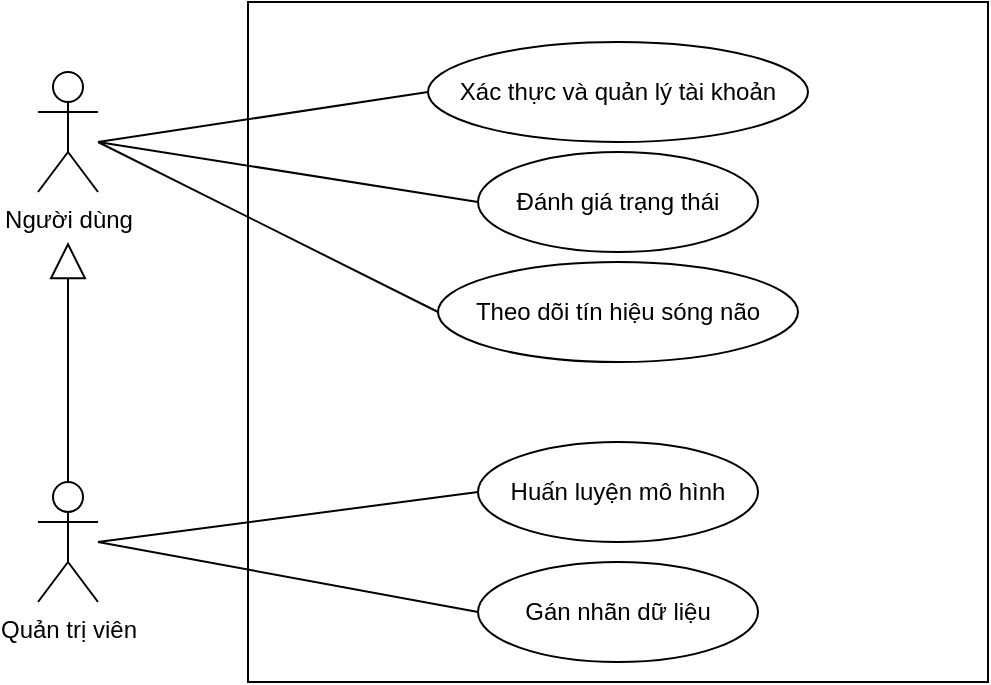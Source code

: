 <mxfile version="24.6.2" type="github" pages="11">
  <diagram name="Overview" id="tAiGIgQMHPT6lsw3tZEA">
    <mxGraphModel dx="954" dy="581" grid="1" gridSize="10" guides="1" tooltips="1" connect="1" arrows="1" fold="1" page="1" pageScale="1" pageWidth="850" pageHeight="1100" math="0" shadow="0">
      <root>
        <mxCell id="0" />
        <mxCell id="1" parent="0" />
        <mxCell id="JuRdWlBRPjbkGFeSK87d-27" value="" style="html=1;whiteSpace=wrap;" parent="1" vertex="1">
          <mxGeometry x="285" y="60" width="370" height="340" as="geometry" />
        </mxCell>
        <mxCell id="JuRdWlBRPjbkGFeSK87d-1" value="Người dùng" style="shape=umlActor;verticalLabelPosition=bottom;verticalAlign=top;html=1;outlineConnect=0;" parent="1" vertex="1">
          <mxGeometry x="180" y="95" width="30" height="60" as="geometry" />
        </mxCell>
        <mxCell id="JuRdWlBRPjbkGFeSK87d-2" value="Quản trị viên" style="shape=umlActor;verticalLabelPosition=bottom;verticalAlign=top;html=1;outlineConnect=0;" parent="1" vertex="1">
          <mxGeometry x="180" y="300" width="30" height="60" as="geometry" />
        </mxCell>
        <mxCell id="JuRdWlBRPjbkGFeSK87d-4" value="Xác thực và quản lý tài khoản" style="ellipse;whiteSpace=wrap;html=1;" parent="1" vertex="1">
          <mxGeometry x="375" y="80" width="190" height="50" as="geometry" />
        </mxCell>
        <mxCell id="JuRdWlBRPjbkGFeSK87d-5" value="" style="endArrow=block;endSize=16;endFill=0;html=1;rounded=0;exitX=0.5;exitY=0;exitDx=0;exitDy=0;exitPerimeter=0;" parent="1" source="JuRdWlBRPjbkGFeSK87d-2" edge="1">
          <mxGeometry width="160" relative="1" as="geometry">
            <mxPoint x="194.5" y="300" as="sourcePoint" />
            <mxPoint x="195" y="180" as="targetPoint" />
          </mxGeometry>
        </mxCell>
        <mxCell id="JuRdWlBRPjbkGFeSK87d-15" value="Huấn luyện mô hình" style="ellipse;whiteSpace=wrap;html=1;" parent="1" vertex="1">
          <mxGeometry x="400" y="280" width="140" height="50" as="geometry" />
        </mxCell>
        <mxCell id="JuRdWlBRPjbkGFeSK87d-16" value="Gán nhãn dữ liệu" style="ellipse;whiteSpace=wrap;html=1;" parent="1" vertex="1">
          <mxGeometry x="400" y="340" width="140" height="50" as="geometry" />
        </mxCell>
        <mxCell id="JuRdWlBRPjbkGFeSK87d-17" value="Theo dõi tín hiệu sóng não" style="ellipse;whiteSpace=wrap;html=1;" parent="1" vertex="1">
          <mxGeometry x="380" y="190" width="180" height="50" as="geometry" />
        </mxCell>
        <mxCell id="JuRdWlBRPjbkGFeSK87d-18" value="Đánh giá trạng thái" style="ellipse;whiteSpace=wrap;html=1;" parent="1" vertex="1">
          <mxGeometry x="400" y="135" width="140" height="50" as="geometry" />
        </mxCell>
        <mxCell id="yA3i8Q5Ob1h6HqPLUOY--1" value="" style="endArrow=none;html=1;rounded=0;entryX=0;entryY=0.5;entryDx=0;entryDy=0;" parent="1" target="JuRdWlBRPjbkGFeSK87d-4" edge="1">
          <mxGeometry width="50" height="50" relative="1" as="geometry">
            <mxPoint x="210" y="130" as="sourcePoint" />
            <mxPoint x="450" y="280" as="targetPoint" />
          </mxGeometry>
        </mxCell>
        <mxCell id="yA3i8Q5Ob1h6HqPLUOY--2" value="" style="endArrow=none;html=1;rounded=0;entryX=0;entryY=0.5;entryDx=0;entryDy=0;" parent="1" target="JuRdWlBRPjbkGFeSK87d-18" edge="1">
          <mxGeometry width="50" height="50" relative="1" as="geometry">
            <mxPoint x="210" y="130" as="sourcePoint" />
            <mxPoint x="385" y="115" as="targetPoint" />
          </mxGeometry>
        </mxCell>
        <mxCell id="yA3i8Q5Ob1h6HqPLUOY--3" value="" style="endArrow=none;html=1;rounded=0;entryX=0;entryY=0.5;entryDx=0;entryDy=0;" parent="1" target="JuRdWlBRPjbkGFeSK87d-17" edge="1">
          <mxGeometry width="50" height="50" relative="1" as="geometry">
            <mxPoint x="210" y="130" as="sourcePoint" />
            <mxPoint x="395" y="125" as="targetPoint" />
          </mxGeometry>
        </mxCell>
        <mxCell id="yA3i8Q5Ob1h6HqPLUOY--4" value="" style="endArrow=none;html=1;rounded=0;entryX=0;entryY=0.5;entryDx=0;entryDy=0;" parent="1" target="JuRdWlBRPjbkGFeSK87d-15" edge="1">
          <mxGeometry width="50" height="50" relative="1" as="geometry">
            <mxPoint x="210" y="330" as="sourcePoint" />
            <mxPoint x="405" y="135" as="targetPoint" />
          </mxGeometry>
        </mxCell>
        <mxCell id="yA3i8Q5Ob1h6HqPLUOY--5" value="" style="endArrow=none;html=1;rounded=0;entryX=0;entryY=0.5;entryDx=0;entryDy=0;" parent="1" target="JuRdWlBRPjbkGFeSK87d-16" edge="1">
          <mxGeometry width="50" height="50" relative="1" as="geometry">
            <mxPoint x="210" y="330" as="sourcePoint" />
            <mxPoint x="415" y="145" as="targetPoint" />
          </mxGeometry>
        </mxCell>
      </root>
    </mxGraphModel>
  </diagram>
  <diagram id="snWb-Z-MRHgS3OBQcp-F" name="Authen">
    <mxGraphModel dx="954" dy="580" grid="1" gridSize="10" guides="1" tooltips="1" connect="1" arrows="1" fold="1" page="1" pageScale="1" pageWidth="850" pageHeight="1100" math="0" shadow="0">
      <root>
        <mxCell id="0" />
        <mxCell id="1" parent="0" />
        <mxCell id="a3Htm1X_0G46vkN7Q01p-4" value="" style="rounded=0;whiteSpace=wrap;html=1;" vertex="1" parent="1">
          <mxGeometry x="270" y="60" width="340" height="320" as="geometry" />
        </mxCell>
        <mxCell id="a3Htm1X_0G46vkN7Q01p-2" value="Người dùng" style="shape=umlActor;verticalLabelPosition=bottom;verticalAlign=top;html=1;outlineConnect=0;" vertex="1" parent="1">
          <mxGeometry x="160" y="190" width="30" height="60" as="geometry" />
        </mxCell>
        <mxCell id="nTqkwQF8W2ykXLDXMH0O-1" value="&lt;div&gt;Đăng nhập&lt;/div&gt;" style="ellipse;whiteSpace=wrap;html=1;" vertex="1" parent="1">
          <mxGeometry x="290" y="100" width="100" height="50" as="geometry" />
        </mxCell>
        <mxCell id="nTqkwQF8W2ykXLDXMH0O-2" value="&lt;div&gt;Đăng ký&lt;/div&gt;" style="ellipse;whiteSpace=wrap;html=1;" vertex="1" parent="1">
          <mxGeometry x="500" y="100" width="100" height="50" as="geometry" />
        </mxCell>
        <mxCell id="nTqkwQF8W2ykXLDXMH0O-4" value="Cập nhật thông tin cá nhân" style="ellipse;whiteSpace=wrap;html=1;" vertex="1" parent="1">
          <mxGeometry x="350" y="200" width="190" height="50" as="geometry" />
        </mxCell>
        <mxCell id="nTqkwQF8W2ykXLDXMH0O-5" value="Đăng xuất" style="ellipse;whiteSpace=wrap;html=1;" vertex="1" parent="1">
          <mxGeometry x="390" y="290" width="100" height="50" as="geometry" />
        </mxCell>
        <mxCell id="nTqkwQF8W2ykXLDXMH0O-8" value="" style="endArrow=open;endSize=12;dashed=1;html=1;rounded=0;exitX=0;exitY=0.5;exitDx=0;exitDy=0;" edge="1" parent="1" source="nTqkwQF8W2ykXLDXMH0O-2" target="nTqkwQF8W2ykXLDXMH0O-1">
          <mxGeometry width="160" relative="1" as="geometry">
            <mxPoint x="310" y="300" as="sourcePoint" />
            <mxPoint x="470" y="300" as="targetPoint" />
          </mxGeometry>
        </mxCell>
        <mxCell id="nTqkwQF8W2ykXLDXMH0O-10" value="&amp;lt;&amp;lt;extend&amp;gt;&amp;gt;" style="text;html=1;align=center;verticalAlign=middle;resizable=0;points=[];autosize=1;strokeColor=none;fillColor=none;rotation=0;" vertex="1" parent="1">
          <mxGeometry x="410" y="100" width="90" height="30" as="geometry" />
        </mxCell>
        <mxCell id="nTqkwQF8W2ykXLDXMH0O-19" value="" style="endArrow=none;html=1;rounded=0;entryX=0;entryY=1;entryDx=0;entryDy=0;" edge="1" parent="1" target="nTqkwQF8W2ykXLDXMH0O-1">
          <mxGeometry relative="1" as="geometry">
            <mxPoint x="190" y="220" as="sourcePoint" />
            <mxPoint x="300" y="130" as="targetPoint" />
          </mxGeometry>
        </mxCell>
        <mxCell id="nTqkwQF8W2ykXLDXMH0O-20" value="" style="endArrow=none;html=1;rounded=0;entryX=0;entryY=0.5;entryDx=0;entryDy=0;" edge="1" parent="1" target="nTqkwQF8W2ykXLDXMH0O-4">
          <mxGeometry relative="1" as="geometry">
            <mxPoint x="190" y="220" as="sourcePoint" />
            <mxPoint x="300" y="135" as="targetPoint" />
          </mxGeometry>
        </mxCell>
        <mxCell id="nTqkwQF8W2ykXLDXMH0O-21" value="" style="endArrow=none;html=1;rounded=0;exitX=0;exitY=0.5;exitDx=0;exitDy=0;" edge="1" parent="1" source="nTqkwQF8W2ykXLDXMH0O-5">
          <mxGeometry relative="1" as="geometry">
            <mxPoint x="210" y="228" as="sourcePoint" />
            <mxPoint x="190" y="220" as="targetPoint" />
          </mxGeometry>
        </mxCell>
        <mxCell id="nTqkwQF8W2ykXLDXMH0O-22" value="" style="endArrow=none;html=1;rounded=0;" edge="1" parent="1" target="nTqkwQF8W2ykXLDXMH0O-2">
          <mxGeometry relative="1" as="geometry">
            <mxPoint x="190" y="220" as="sourcePoint" />
            <mxPoint x="320" y="155" as="targetPoint" />
          </mxGeometry>
        </mxCell>
      </root>
    </mxGraphModel>
  </diagram>
  <diagram id="11D-3kHARW-y7q9MwqtW" name="Monitor">
    <mxGraphModel dx="954" dy="580" grid="1" gridSize="10" guides="1" tooltips="1" connect="1" arrows="1" fold="1" page="1" pageScale="1" pageWidth="850" pageHeight="1100" math="0" shadow="0">
      <root>
        <mxCell id="0" />
        <mxCell id="1" parent="0" />
        <mxCell id="75oBG-a9a_qC06iICiEq-1" value="Người dùng" style="shape=umlActor;verticalLabelPosition=bottom;verticalAlign=top;html=1;" vertex="1" parent="1">
          <mxGeometry x="250" y="290" width="30" height="60" as="geometry" />
        </mxCell>
        <mxCell id="kiZLPcXf0MPVx6Jf86Tg-1" value="" style="rounded=0;whiteSpace=wrap;html=1;" vertex="1" parent="1">
          <mxGeometry x="360" y="220" width="370" height="240" as="geometry" />
        </mxCell>
        <mxCell id="DMLQVqxVfUjp11sNKTJY-1" value="Bắt đầu theo dõi" style="ellipse;whiteSpace=wrap;html=1;" vertex="1" parent="1">
          <mxGeometry x="410" y="260" width="110" height="50" as="geometry" />
        </mxCell>
        <mxCell id="DMLQVqxVfUjp11sNKTJY-2" value="Dừng theo dõi" style="ellipse;whiteSpace=wrap;html=1;" vertex="1" parent="1">
          <mxGeometry x="410" y="365" width="110" height="50" as="geometry" />
        </mxCell>
        <mxCell id="DMLQVqxVfUjp11sNKTJY-3" value="Kết nối thiết bị" style="ellipse;whiteSpace=wrap;html=1;" vertex="1" parent="1">
          <mxGeometry x="610" y="320" width="110" height="50" as="geometry" />
        </mxCell>
        <mxCell id="zg6DyBlnYVRAlCWpVF1A-2" value="" style="endArrow=open;endSize=12;dashed=1;html=1;rounded=0;exitX=0.9;exitY=0.78;exitDx=0;exitDy=0;exitPerimeter=0;" edge="1" parent="1" source="DMLQVqxVfUjp11sNKTJY-1" target="DMLQVqxVfUjp11sNKTJY-3">
          <mxGeometry width="160" relative="1" as="geometry">
            <mxPoint x="340" y="310" as="sourcePoint" />
            <mxPoint x="500" y="310" as="targetPoint" />
          </mxGeometry>
        </mxCell>
        <mxCell id="zg6DyBlnYVRAlCWpVF1A-3" value="&amp;lt;&amp;lt;include&amp;gt;&amp;gt;" style="text;html=1;align=center;verticalAlign=middle;resizable=0;points=[];autosize=1;strokeColor=none;fillColor=none;rotation=16;" vertex="1" parent="1">
          <mxGeometry x="520" y="290" width="90" height="30" as="geometry" />
        </mxCell>
        <mxCell id="AFmpHZpetbRExIMblVHb-1" value="" style="endArrow=none;html=1;rounded=0;entryX=0;entryY=0.5;entryDx=0;entryDy=0;" edge="1" parent="1" target="DMLQVqxVfUjp11sNKTJY-1">
          <mxGeometry width="50" height="50" relative="1" as="geometry">
            <mxPoint x="280" y="320" as="sourcePoint" />
            <mxPoint x="450" y="280" as="targetPoint" />
          </mxGeometry>
        </mxCell>
        <mxCell id="AFmpHZpetbRExIMblVHb-2" value="" style="endArrow=none;html=1;rounded=0;entryX=0;entryY=0.5;entryDx=0;entryDy=0;" edge="1" parent="1" target="DMLQVqxVfUjp11sNKTJY-2">
          <mxGeometry width="50" height="50" relative="1" as="geometry">
            <mxPoint x="280" y="320" as="sourcePoint" />
            <mxPoint x="400" y="265" as="targetPoint" />
          </mxGeometry>
        </mxCell>
      </root>
    </mxGraphModel>
  </diagram>
  <diagram id="O2rSuNUXT1VQmTMcCIYK" name="Classify">
    <mxGraphModel dx="954" dy="580" grid="1" gridSize="10" guides="1" tooltips="1" connect="1" arrows="1" fold="1" page="1" pageScale="1" pageWidth="850" pageHeight="1100" math="0" shadow="0">
      <root>
        <mxCell id="0" />
        <mxCell id="1" parent="0" />
        <mxCell id="OZA_J23o0PKFxHkkSbll-10" value="Người dùng" style="shape=umlActor;verticalLabelPosition=bottom;verticalAlign=top;html=1;" vertex="1" parent="1">
          <mxGeometry x="200" y="240" width="30" height="60" as="geometry" />
        </mxCell>
        <mxCell id="OZA_J23o0PKFxHkkSbll-11" value="" style="rounded=0;whiteSpace=wrap;html=1;" vertex="1" parent="1">
          <mxGeometry x="310" y="170" width="370" height="230" as="geometry" />
        </mxCell>
        <mxCell id="OZA_J23o0PKFxHkkSbll-12" value="Bắt đầu đánh giá" style="ellipse;whiteSpace=wrap;html=1;" vertex="1" parent="1">
          <mxGeometry x="360" y="210" width="110" height="50" as="geometry" />
        </mxCell>
        <mxCell id="OZA_J23o0PKFxHkkSbll-13" value="Dừng đánh giá" style="ellipse;whiteSpace=wrap;html=1;" vertex="1" parent="1">
          <mxGeometry x="360" y="315" width="110" height="50" as="geometry" />
        </mxCell>
        <mxCell id="OZA_J23o0PKFxHkkSbll-14" value="Kết nối thiết bị" style="ellipse;whiteSpace=wrap;html=1;" vertex="1" parent="1">
          <mxGeometry x="560" y="270" width="110" height="50" as="geometry" />
        </mxCell>
        <mxCell id="OZA_J23o0PKFxHkkSbll-15" value="" style="endArrow=open;endSize=12;dashed=1;html=1;rounded=0;exitX=0.9;exitY=0.78;exitDx=0;exitDy=0;exitPerimeter=0;" edge="1" parent="1" source="OZA_J23o0PKFxHkkSbll-12" target="OZA_J23o0PKFxHkkSbll-14">
          <mxGeometry width="160" relative="1" as="geometry">
            <mxPoint x="290" y="260" as="sourcePoint" />
            <mxPoint x="450" y="260" as="targetPoint" />
          </mxGeometry>
        </mxCell>
        <mxCell id="OZA_J23o0PKFxHkkSbll-16" value="&amp;lt;&amp;lt;include&amp;gt;&amp;gt;" style="text;html=1;align=center;verticalAlign=middle;resizable=0;points=[];autosize=1;strokeColor=none;fillColor=none;rotation=16;" vertex="1" parent="1">
          <mxGeometry x="470" y="240" width="90" height="30" as="geometry" />
        </mxCell>
        <mxCell id="OZA_J23o0PKFxHkkSbll-17" value="" style="endArrow=none;html=1;rounded=0;entryX=0;entryY=0.5;entryDx=0;entryDy=0;" edge="1" parent="1" target="OZA_J23o0PKFxHkkSbll-12">
          <mxGeometry width="50" height="50" relative="1" as="geometry">
            <mxPoint x="230" y="270" as="sourcePoint" />
            <mxPoint x="400" y="230" as="targetPoint" />
          </mxGeometry>
        </mxCell>
        <mxCell id="OZA_J23o0PKFxHkkSbll-18" value="" style="endArrow=none;html=1;rounded=0;entryX=0;entryY=0.5;entryDx=0;entryDy=0;" edge="1" parent="1" target="OZA_J23o0PKFxHkkSbll-13">
          <mxGeometry width="50" height="50" relative="1" as="geometry">
            <mxPoint x="230" y="270" as="sourcePoint" />
            <mxPoint x="350" y="215" as="targetPoint" />
          </mxGeometry>
        </mxCell>
      </root>
    </mxGraphModel>
  </diagram>
  <diagram id="n7FVxDQ9ZDxGb4pAygjS" name="Label">
    <mxGraphModel dx="954" dy="580" grid="1" gridSize="10" guides="1" tooltips="1" connect="1" arrows="1" fold="1" page="1" pageScale="1" pageWidth="850" pageHeight="1100" math="0" shadow="0">
      <root>
        <mxCell id="0" />
        <mxCell id="1" parent="0" />
        <mxCell id="sbJCtyQueGNQYR5tI8N0-1" value="&lt;div&gt;Quản trị viên&lt;/div&gt;" style="shape=umlActor;verticalLabelPosition=bottom;verticalAlign=top;html=1;outlineConnect=0;" vertex="1" parent="1">
          <mxGeometry x="170" y="260" width="30" height="60" as="geometry" />
        </mxCell>
        <mxCell id="sbJCtyQueGNQYR5tI8N0-2" value="" style="rounded=0;whiteSpace=wrap;html=1;" vertex="1" parent="1">
          <mxGeometry x="255" y="170" width="395" height="270" as="geometry" />
        </mxCell>
        <mxCell id="sbJCtyQueGNQYR5tI8N0-3" value="Bắt đầu gán nhãn" style="ellipse;whiteSpace=wrap;html=1;" vertex="1" parent="1">
          <mxGeometry x="310" y="230" width="110" height="50" as="geometry" />
        </mxCell>
        <mxCell id="sbJCtyQueGNQYR5tI8N0-4" value="Kết nối thiết bị" style="ellipse;whiteSpace=wrap;html=1;" vertex="1" parent="1">
          <mxGeometry x="500" y="190" width="110" height="50" as="geometry" />
        </mxCell>
        <mxCell id="sbJCtyQueGNQYR5tI8N0-5" value="Dừng gán nhãn" style="ellipse;whiteSpace=wrap;html=1;" vertex="1" parent="1">
          <mxGeometry x="387.5" y="360" width="110" height="50" as="geometry" />
        </mxCell>
        <mxCell id="-pS90bNwJASh7blVRw2a-1" value="Chọn trạng thái" style="ellipse;whiteSpace=wrap;html=1;" vertex="1" parent="1">
          <mxGeometry x="500" y="290" width="110" height="50" as="geometry" />
        </mxCell>
        <mxCell id="28O1Yv7t2U5JlKBeUW1m-1" value="" style="html=1;verticalAlign=bottom;endArrow=open;dashed=1;endSize=8;curved=0;rounded=0;entryX=0;entryY=0.5;entryDx=0;entryDy=0;" edge="1" parent="1" source="sbJCtyQueGNQYR5tI8N0-3" target="sbJCtyQueGNQYR5tI8N0-4">
          <mxGeometry x="0.01" relative="1" as="geometry">
            <mxPoint x="460" y="310" as="sourcePoint" />
            <mxPoint x="380" y="310" as="targetPoint" />
            <mxPoint as="offset" />
          </mxGeometry>
        </mxCell>
        <mxCell id="xD3k49T2j4XjpY_xJfAH-1" value="" style="html=1;verticalAlign=bottom;endArrow=open;dashed=1;endSize=8;curved=0;rounded=0;entryX=0;entryY=0.5;entryDx=0;entryDy=0;" edge="1" parent="1" source="sbJCtyQueGNQYR5tI8N0-3" target="-pS90bNwJASh7blVRw2a-1">
          <mxGeometry x="0.01" relative="1" as="geometry">
            <mxPoint x="420" y="255" as="sourcePoint" />
            <mxPoint x="480" y="235" as="targetPoint" />
            <mxPoint as="offset" />
          </mxGeometry>
        </mxCell>
        <mxCell id="xD3k49T2j4XjpY_xJfAH-2" value="&amp;lt;&amp;lt;include&amp;gt;&amp;gt;" style="text;html=1;align=center;verticalAlign=middle;resizable=0;points=[];autosize=1;strokeColor=none;fillColor=none;rotation=24;" vertex="1" parent="1">
          <mxGeometry x="410" y="270" width="90" height="30" as="geometry" />
        </mxCell>
        <mxCell id="xD3k49T2j4XjpY_xJfAH-3" value="&amp;lt;&amp;lt;include&amp;gt;&amp;gt;" style="text;html=1;align=center;verticalAlign=middle;resizable=0;points=[];autosize=1;strokeColor=none;fillColor=none;rotation=343;" vertex="1" parent="1">
          <mxGeometry x="404" y="207" width="90" height="30" as="geometry" />
        </mxCell>
        <mxCell id="xD3k49T2j4XjpY_xJfAH-4" value="" style="endArrow=none;html=1;rounded=0;" edge="1" parent="1" target="sbJCtyQueGNQYR5tI8N0-3">
          <mxGeometry width="50" height="50" relative="1" as="geometry">
            <mxPoint x="200" y="290" as="sourcePoint" />
            <mxPoint x="450" y="240" as="targetPoint" />
          </mxGeometry>
        </mxCell>
        <mxCell id="xD3k49T2j4XjpY_xJfAH-5" value="" style="endArrow=none;html=1;rounded=0;entryX=0;entryY=0.5;entryDx=0;entryDy=0;" edge="1" parent="1" target="sbJCtyQueGNQYR5tI8N0-5">
          <mxGeometry width="50" height="50" relative="1" as="geometry">
            <mxPoint x="200" y="290" as="sourcePoint" />
            <mxPoint x="320" y="265" as="targetPoint" />
          </mxGeometry>
        </mxCell>
      </root>
    </mxGraphModel>
  </diagram>
  <diagram id="IvjCG2KZZMcyBQyMz0p4" name="Train">
    <mxGraphModel dx="954" dy="580" grid="0" gridSize="10" guides="1" tooltips="1" connect="1" arrows="1" fold="1" page="1" pageScale="1" pageWidth="850" pageHeight="1100" math="0" shadow="0">
      <root>
        <mxCell id="0" />
        <mxCell id="1" parent="0" />
        <mxCell id="xYK1mCoUKcQUup6YpCyU-1" value="Quản trị viên" style="shape=umlActor;verticalLabelPosition=bottom;verticalAlign=top;html=1;outlineConnect=0;" vertex="1" parent="1">
          <mxGeometry x="170" y="260" width="30" height="60" as="geometry" />
        </mxCell>
        <mxCell id="xYK1mCoUKcQUup6YpCyU-2" value="" style="rounded=0;whiteSpace=wrap;html=1;" vertex="1" parent="1">
          <mxGeometry x="264" y="184" width="372" height="240" as="geometry" />
        </mxCell>
        <mxCell id="xYK1mCoUKcQUup6YpCyU-3" value="Bắt đầu huấn luyện" style="ellipse;whiteSpace=wrap;html=1;" vertex="1" parent="1">
          <mxGeometry x="290" y="220" width="140" height="50" as="geometry" />
        </mxCell>
        <mxCell id="xYK1mCoUKcQUup6YpCyU-4" value="Chọn mô hình" style="ellipse;whiteSpace=wrap;html=1;" vertex="1" parent="1">
          <mxGeometry x="504" y="265" width="110" height="50" as="geometry" />
        </mxCell>
        <mxCell id="xYK1mCoUKcQUup6YpCyU-5" value="Lưu mô hình" style="ellipse;whiteSpace=wrap;html=1;" vertex="1" parent="1">
          <mxGeometry x="402.5" y="350" width="110" height="50" as="geometry" />
        </mxCell>
        <mxCell id="VwBr2lLc9DiNT3vYB3hJ-1" value="" style="endArrow=none;html=1;rounded=0;entryX=0;entryY=0.5;entryDx=0;entryDy=0;" edge="1" parent="1" target="xYK1mCoUKcQUup6YpCyU-3">
          <mxGeometry width="50" height="50" relative="1" as="geometry">
            <mxPoint x="200" y="290" as="sourcePoint" />
            <mxPoint x="450" y="280" as="targetPoint" />
          </mxGeometry>
        </mxCell>
        <mxCell id="VwBr2lLc9DiNT3vYB3hJ-2" value="" style="endArrow=none;html=1;rounded=0;entryX=0;entryY=0.5;entryDx=0;entryDy=0;" edge="1" parent="1" target="xYK1mCoUKcQUup6YpCyU-5">
          <mxGeometry width="50" height="50" relative="1" as="geometry">
            <mxPoint x="200" y="290" as="sourcePoint" />
            <mxPoint x="313" y="270" as="targetPoint" />
          </mxGeometry>
        </mxCell>
        <mxCell id="VwBr2lLc9DiNT3vYB3hJ-4" value="" style="html=1;verticalAlign=bottom;endArrow=open;dashed=1;endSize=8;curved=0;rounded=0;exitX=1;exitY=0.5;exitDx=0;exitDy=0;" edge="1" parent="1" source="xYK1mCoUKcQUup6YpCyU-3" target="xYK1mCoUKcQUup6YpCyU-4">
          <mxGeometry relative="1" as="geometry">
            <mxPoint x="460" y="310" as="sourcePoint" />
            <mxPoint x="380" y="310" as="targetPoint" />
          </mxGeometry>
        </mxCell>
        <mxCell id="yhEyZPaXN2PAIOjftcmu-1" value="&amp;lt;&amp;lt;include&amp;gt;&amp;gt;" style="text;html=1;align=center;verticalAlign=middle;resizable=0;points=[];autosize=1;strokeColor=none;fillColor=none;rotation=20;" vertex="1" parent="1">
          <mxGeometry x="434" y="239" width="84" height="26" as="geometry" />
        </mxCell>
      </root>
    </mxGraphModel>
  </diagram>
  <diagram id="JZOmSbk6GF3cjsTI6n_o" name="FullFlow">
    <mxGraphModel dx="1363" dy="830" grid="1" gridSize="10" guides="1" tooltips="1" connect="1" arrows="1" fold="1" page="1" pageScale="1" pageWidth="850" pageHeight="1100" math="0" shadow="0">
      <root>
        <mxCell id="0" />
        <mxCell id="1" parent="0" />
        <mxCell id="2Jvx79UukECAV48Nx9SO-1" value="" style="shape=table;startSize=0;container=1;collapsible=0;childLayout=tableLayout;fontStyle=1;fontSize=15;" vertex="1" parent="1">
          <mxGeometry x="40" y="230" width="770" height="1590" as="geometry" />
        </mxCell>
        <mxCell id="2Jvx79UukECAV48Nx9SO-2" value="" style="shape=tableRow;horizontal=0;startSize=0;swimlaneHead=0;swimlaneBody=0;strokeColor=inherit;top=0;left=0;bottom=0;right=0;collapsible=0;dropTarget=0;fillColor=none;points=[[0,0.5],[1,0.5]];portConstraint=eastwest;fontSize=15;" vertex="1" parent="2Jvx79UukECAV48Nx9SO-1">
          <mxGeometry width="770" height="40" as="geometry" />
        </mxCell>
        <mxCell id="2Jvx79UukECAV48Nx9SO-3" value="Quản trị viên" style="shape=partialRectangle;html=1;whiteSpace=wrap;connectable=0;strokeColor=inherit;overflow=hidden;fillColor=none;top=0;left=0;bottom=0;right=0;pointerEvents=1;fontSize=15;" vertex="1" parent="2Jvx79UukECAV48Nx9SO-2">
          <mxGeometry width="380" height="40" as="geometry">
            <mxRectangle width="380" height="40" as="alternateBounds" />
          </mxGeometry>
        </mxCell>
        <mxCell id="2Jvx79UukECAV48Nx9SO-4" value="Hệ thống" style="shape=partialRectangle;html=1;whiteSpace=wrap;connectable=0;strokeColor=inherit;overflow=hidden;fillColor=none;top=0;left=0;bottom=0;right=0;pointerEvents=1;fontSize=15;" vertex="1" parent="2Jvx79UukECAV48Nx9SO-2">
          <mxGeometry x="380" width="390" height="40" as="geometry">
            <mxRectangle width="390" height="40" as="alternateBounds" />
          </mxGeometry>
        </mxCell>
        <mxCell id="2Jvx79UukECAV48Nx9SO-5" value="" style="shape=tableRow;horizontal=0;startSize=0;swimlaneHead=0;swimlaneBody=0;strokeColor=inherit;top=0;left=0;bottom=0;right=0;collapsible=0;dropTarget=0;fillColor=none;points=[[0,0.5],[1,0.5]];portConstraint=eastwest;fontSize=15;" vertex="1" parent="2Jvx79UukECAV48Nx9SO-1">
          <mxGeometry y="40" width="770" height="1550" as="geometry" />
        </mxCell>
        <mxCell id="2Jvx79UukECAV48Nx9SO-6" value="" style="shape=partialRectangle;html=1;whiteSpace=wrap;connectable=0;strokeColor=inherit;overflow=hidden;fillColor=none;top=0;left=0;bottom=0;right=0;pointerEvents=1;fontSize=15;" vertex="1" parent="2Jvx79UukECAV48Nx9SO-5">
          <mxGeometry width="380" height="1550" as="geometry">
            <mxRectangle width="380" height="1550" as="alternateBounds" />
          </mxGeometry>
        </mxCell>
        <mxCell id="2Jvx79UukECAV48Nx9SO-7" value="" style="shape=partialRectangle;html=1;whiteSpace=wrap;connectable=0;strokeColor=inherit;overflow=hidden;fillColor=none;top=0;left=0;bottom=0;right=0;pointerEvents=1;fontSize=15;" vertex="1" parent="2Jvx79UukECAV48Nx9SO-5">
          <mxGeometry x="380" width="390" height="1550" as="geometry">
            <mxRectangle width="390" height="1550" as="alternateBounds" />
          </mxGeometry>
        </mxCell>
        <mxCell id="2Jvx79UukECAV48Nx9SO-8" value="" style="ellipse;fillColor=strokeColor;html=1;fontSize=15;" vertex="1" parent="1">
          <mxGeometry x="215" y="280" width="20" height="20" as="geometry" />
        </mxCell>
        <mxCell id="2Jvx79UukECAV48Nx9SO-9" value="" style="endArrow=open;startArrow=none;endFill=0;startFill=0;endSize=8;html=1;verticalAlign=bottom;labelBackgroundColor=none;strokeWidth=1;rounded=0;exitX=0.5;exitY=1;exitDx=0;exitDy=0;entryX=0.5;entryY=0;entryDx=0;entryDy=0;fontSize=15;" edge="1" parent="1" source="2Jvx79UukECAV48Nx9SO-8" target="2Jvx79UukECAV48Nx9SO-10">
          <mxGeometry width="160" relative="1" as="geometry">
            <mxPoint x="310" y="480" as="sourcePoint" />
            <mxPoint x="470" y="480" as="targetPoint" />
          </mxGeometry>
        </mxCell>
        <mxCell id="2Jvx79UukECAV48Nx9SO-10" value="Chọn chức năng gán nhãn dữ liệu" style="html=1;dashed=0;rounded=1;absoluteArcSize=1;arcSize=20;verticalAlign=middle;align=center;whiteSpace=wrap;fontSize=15;" vertex="1" parent="1">
          <mxGeometry x="165" y="320" width="120" height="50" as="geometry" />
        </mxCell>
        <mxCell id="2Jvx79UukECAV48Nx9SO-15" value="Nhận dữ liệu thô" style="html=1;dashed=0;rounded=1;absoluteArcSize=1;arcSize=20;verticalAlign=middle;align=center;whiteSpace=wrap;fontSize=15;" vertex="1" parent="1">
          <mxGeometry x="570" y="320" width="120" height="40" as="geometry" />
        </mxCell>
        <mxCell id="2Jvx79UukECAV48Nx9SO-18" value="Thêm thông tin về thời gian" style="html=1;dashed=0;rounded=1;absoluteArcSize=1;arcSize=20;verticalAlign=middle;align=center;whiteSpace=wrap;fontSize=15;" vertex="1" parent="1">
          <mxGeometry x="570" y="400" width="120" height="50" as="geometry" />
        </mxCell>
        <mxCell id="2Jvx79UukECAV48Nx9SO-19" value="Lưu dữ liệu đã được gán nhãn" style="html=1;dashed=0;rounded=1;absoluteArcSize=1;arcSize=20;verticalAlign=middle;align=center;whiteSpace=wrap;fontSize=15;" vertex="1" parent="1">
          <mxGeometry x="570" y="490" width="120" height="50" as="geometry" />
        </mxCell>
        <mxCell id="2Jvx79UukECAV48Nx9SO-23" value="Chọn trạng thái" style="html=1;dashed=0;rounded=1;absoluteArcSize=1;arcSize=20;verticalAlign=middle;align=center;whiteSpace=wrap;fontSize=15;" vertex="1" parent="1">
          <mxGeometry x="165" y="400" width="120" height="40" as="geometry" />
        </mxCell>
        <mxCell id="2Jvx79UukECAV48Nx9SO-24" value="Bấm &quot;Bắt đầu&quot;" style="html=1;dashed=0;rounded=1;absoluteArcSize=1;arcSize=20;verticalAlign=middle;align=center;whiteSpace=wrap;fontSize=15;" vertex="1" parent="1">
          <mxGeometry x="165" y="470" width="120" height="40" as="geometry" />
        </mxCell>
        <mxCell id="2Jvx79UukECAV48Nx9SO-25" value="Chọn chức năng huấn luyện mô hình" style="html=1;dashed=0;rounded=1;absoluteArcSize=1;arcSize=20;verticalAlign=middle;align=center;whiteSpace=wrap;fontSize=15;" vertex="1" parent="1">
          <mxGeometry x="165" y="680" width="120" height="60" as="geometry" />
        </mxCell>
        <mxCell id="2Jvx79UukECAV48Nx9SO-26" value="Chọn mô hình" style="html=1;dashed=0;rounded=1;absoluteArcSize=1;arcSize=20;verticalAlign=middle;align=center;whiteSpace=wrap;fontSize=15;" vertex="1" parent="1">
          <mxGeometry x="165" y="770" width="120" height="40" as="geometry" />
        </mxCell>
        <mxCell id="2Jvx79UukECAV48Nx9SO-27" value="Bấm &quot;Bắt đầu&quot;" style="html=1;dashed=0;rounded=1;absoluteArcSize=1;arcSize=20;verticalAlign=middle;align=center;whiteSpace=wrap;fontSize=15;" vertex="1" parent="1">
          <mxGeometry x="165" y="840" width="120" height="40" as="geometry" />
        </mxCell>
        <mxCell id="2Jvx79UukECAV48Nx9SO-28" value="Tải dữ liệu đã được gán nhãn" style="html=1;dashed=0;rounded=1;absoluteArcSize=1;arcSize=20;verticalAlign=middle;align=center;whiteSpace=wrap;fontSize=15;" vertex="1" parent="1">
          <mxGeometry x="570" y="720" width="120" height="50" as="geometry" />
        </mxCell>
        <mxCell id="2Jvx79UukECAV48Nx9SO-29" value="Huấn luyện mô hình" style="html=1;dashed=0;rounded=1;absoluteArcSize=1;arcSize=20;verticalAlign=middle;align=center;whiteSpace=wrap;fontSize=15;" vertex="1" parent="1">
          <mxGeometry x="570" y="800" width="120" height="40" as="geometry" />
        </mxCell>
        <mxCell id="2Jvx79UukECAV48Nx9SO-30" value="Trả về kết quả huấn luyện" style="html=1;dashed=0;rounded=1;absoluteArcSize=1;arcSize=20;verticalAlign=middle;align=center;whiteSpace=wrap;fontSize=15;" vertex="1" parent="1">
          <mxGeometry x="570" y="950" width="120" height="40" as="geometry" />
        </mxCell>
        <mxCell id="2Jvx79UukECAV48Nx9SO-31" value="Lưu mô hình?" style="rhombus;whiteSpace=wrap;html=1;fontSize=15;" vertex="1" parent="1">
          <mxGeometry x="155" y="1040" width="140" height="60" as="geometry" />
        </mxCell>
        <mxCell id="2Jvx79UukECAV48Nx9SO-32" value="Xóa mô hình" style="html=1;dashed=0;rounded=1;absoluteArcSize=1;arcSize=20;verticalAlign=middle;align=center;whiteSpace=wrap;fontSize=15;" vertex="1" parent="1">
          <mxGeometry x="570" y="1050" width="120" height="40" as="geometry" />
        </mxCell>
        <mxCell id="2Jvx79UukECAV48Nx9SO-33" value="Lưu kết quả huấn luyện" style="html=1;dashed=0;rounded=1;absoluteArcSize=1;arcSize=20;verticalAlign=middle;align=center;whiteSpace=wrap;fontSize=15;" vertex="1" parent="1">
          <mxGeometry x="570" y="870" width="120" height="50" as="geometry" />
        </mxCell>
        <mxCell id="2Jvx79UukECAV48Nx9SO-34" value="Chọn chức năng đánh giá trạng thái" style="html=1;dashed=0;rounded=1;absoluteArcSize=1;arcSize=20;verticalAlign=middle;align=center;whiteSpace=wrap;fontSize=15;" vertex="1" parent="1">
          <mxGeometry x="165" y="1330" width="120" height="60" as="geometry" />
        </mxCell>
        <mxCell id="2Jvx79UukECAV48Nx9SO-35" value="Chọn mô hình" style="html=1;dashed=0;rounded=1;absoluteArcSize=1;arcSize=20;verticalAlign=middle;align=center;whiteSpace=wrap;fontSize=15;" vertex="1" parent="1">
          <mxGeometry x="165" y="1420" width="120" height="40" as="geometry" />
        </mxCell>
        <mxCell id="2Jvx79UukECAV48Nx9SO-36" value="Bấm &quot;Bắt đầu&quot;" style="html=1;dashed=0;rounded=1;absoluteArcSize=1;arcSize=20;verticalAlign=middle;align=center;whiteSpace=wrap;fontSize=15;" vertex="1" parent="1">
          <mxGeometry x="165" y="1490" width="120" height="40" as="geometry" />
        </mxCell>
        <mxCell id="2Jvx79UukECAV48Nx9SO-37" value="Đánh giá dựa trên dữ liệu nhận được" style="html=1;dashed=0;rounded=1;absoluteArcSize=1;arcSize=20;verticalAlign=middle;align=center;whiteSpace=wrap;fontSize=15;" vertex="1" parent="1">
          <mxGeometry x="570" y="1450" width="120" height="60" as="geometry" />
        </mxCell>
        <mxCell id="2Jvx79UukECAV48Nx9SO-38" value="Lưu kết quả đánh giá" style="html=1;dashed=0;rounded=1;absoluteArcSize=1;arcSize=20;verticalAlign=middle;align=center;whiteSpace=wrap;fontSize=15;" vertex="1" parent="1">
          <mxGeometry x="570" y="1530" width="120" height="50" as="geometry" />
        </mxCell>
        <mxCell id="2Jvx79UukECAV48Nx9SO-39" value="Trả về kết quả đánh giá" style="html=1;dashed=0;rounded=1;absoluteArcSize=1;arcSize=20;verticalAlign=middle;align=center;whiteSpace=wrap;fontSize=15;" vertex="1" parent="1">
          <mxGeometry x="570" y="1610" width="120" height="40" as="geometry" />
        </mxCell>
        <mxCell id="2Jvx79UukECAV48Nx9SO-43" value="" style="ellipse;html=1;shape=endState;fillColor=strokeColor;fontSize=15;" vertex="1" parent="1">
          <mxGeometry x="617.5" y="1780" width="30" height="30" as="geometry" />
        </mxCell>
        <mxCell id="2Jvx79UukECAV48Nx9SO-45" value="" style="endArrow=open;startArrow=none;endFill=0;startFill=0;endSize=8;html=1;verticalAlign=bottom;labelBackgroundColor=none;strokeWidth=1;rounded=0;exitX=0.5;exitY=1;exitDx=0;exitDy=0;fontSize=15;" edge="1" parent="1" source="2Jvx79UukECAV48Nx9SO-10" target="2Jvx79UukECAV48Nx9SO-23">
          <mxGeometry width="160" relative="1" as="geometry">
            <mxPoint x="235" y="310" as="sourcePoint" />
            <mxPoint x="235" y="340" as="targetPoint" />
          </mxGeometry>
        </mxCell>
        <mxCell id="2Jvx79UukECAV48Nx9SO-46" value="" style="endArrow=open;startArrow=none;endFill=0;startFill=0;endSize=8;html=1;verticalAlign=bottom;labelBackgroundColor=none;strokeWidth=1;rounded=0;exitX=0.5;exitY=1;exitDx=0;exitDy=0;entryX=0.5;entryY=0;entryDx=0;entryDy=0;fontSize=15;" edge="1" parent="1" source="2Jvx79UukECAV48Nx9SO-23" target="2Jvx79UukECAV48Nx9SO-24">
          <mxGeometry width="160" relative="1" as="geometry">
            <mxPoint x="235" y="380" as="sourcePoint" />
            <mxPoint x="235" y="410" as="targetPoint" />
          </mxGeometry>
        </mxCell>
        <mxCell id="2Jvx79UukECAV48Nx9SO-48" value="" style="endArrow=open;startArrow=none;endFill=0;startFill=0;endSize=8;html=1;verticalAlign=bottom;labelBackgroundColor=none;strokeWidth=1;rounded=0;edgeStyle=orthogonalEdgeStyle;curved=1;fontSize=15;" edge="1" parent="1" source="2Jvx79UukECAV48Nx9SO-24" target="2Jvx79UukECAV48Nx9SO-15">
          <mxGeometry width="160" relative="1" as="geometry">
            <mxPoint x="285" y="480" as="sourcePoint" />
            <mxPoint x="570" y="330" as="targetPoint" />
            <Array as="points">
              <mxPoint x="428" y="480" />
              <mxPoint x="428" y="330" />
            </Array>
          </mxGeometry>
        </mxCell>
        <mxCell id="2Jvx79UukECAV48Nx9SO-50" value="" style="endArrow=open;startArrow=none;endFill=0;startFill=0;endSize=8;html=1;verticalAlign=bottom;labelBackgroundColor=none;strokeWidth=1;rounded=0;exitX=0.5;exitY=1;exitDx=0;exitDy=0;fontSize=15;" edge="1" parent="1" source="2Jvx79UukECAV48Nx9SO-15" target="2Jvx79UukECAV48Nx9SO-18">
          <mxGeometry width="160" relative="1" as="geometry">
            <mxPoint x="235" y="450" as="sourcePoint" />
            <mxPoint x="235" y="480" as="targetPoint" />
          </mxGeometry>
        </mxCell>
        <mxCell id="2Jvx79UukECAV48Nx9SO-51" value="" style="endArrow=open;startArrow=none;endFill=0;startFill=0;endSize=8;html=1;verticalAlign=bottom;labelBackgroundColor=none;strokeWidth=1;rounded=0;exitX=0.5;exitY=1;exitDx=0;exitDy=0;entryX=0.5;entryY=0;entryDx=0;entryDy=0;fontSize=15;" edge="1" parent="1" source="2Jvx79UukECAV48Nx9SO-18" target="2Jvx79UukECAV48Nx9SO-19">
          <mxGeometry width="160" relative="1" as="geometry">
            <mxPoint x="640" y="370" as="sourcePoint" />
            <mxPoint x="640" y="400" as="targetPoint" />
            <Array as="points" />
          </mxGeometry>
        </mxCell>
        <mxCell id="2Jvx79UukECAV48Nx9SO-53" value="Dừng gán nhãn" style="html=1;dashed=0;rounded=1;absoluteArcSize=1;arcSize=20;verticalAlign=middle;align=center;whiteSpace=wrap;fontSize=15;" vertex="1" parent="1">
          <mxGeometry x="570" y="610" width="120" height="40" as="geometry" />
        </mxCell>
        <mxCell id="2Jvx79UukECAV48Nx9SO-58" value="" style="endArrow=open;startArrow=none;endFill=0;startFill=0;endSize=8;html=1;verticalAlign=bottom;labelBackgroundColor=none;strokeWidth=1;rounded=0;exitX=1;exitY=0.5;exitDx=0;exitDy=0;entryX=0;entryY=0.5;entryDx=0;entryDy=0;fontSize=15;" edge="1" parent="1" source="2Jvx79UukECAV48Nx9SO-71" target="2Jvx79UukECAV48Nx9SO-53">
          <mxGeometry width="160" relative="1" as="geometry">
            <mxPoint x="285" y="610" as="sourcePoint" />
            <mxPoint x="560" y="630" as="targetPoint" />
          </mxGeometry>
        </mxCell>
        <mxCell id="2Jvx79UukECAV48Nx9SO-106" value="Có" style="edgeLabel;html=1;align=center;verticalAlign=middle;resizable=0;points=[];fontSize=15;" vertex="1" connectable="0" parent="2Jvx79UukECAV48Nx9SO-58">
          <mxGeometry x="-0.559" relative="1" as="geometry">
            <mxPoint x="1" as="offset" />
          </mxGeometry>
        </mxCell>
        <mxCell id="2Jvx79UukECAV48Nx9SO-59" value="" style="endArrow=open;startArrow=none;endFill=0;startFill=0;endSize=8;html=1;verticalAlign=bottom;labelBackgroundColor=none;strokeWidth=1;rounded=0;exitX=0.5;exitY=1;exitDx=0;exitDy=0;entryX=1;entryY=0.5;entryDx=0;entryDy=0;edgeStyle=orthogonalEdgeStyle;curved=1;fontSize=15;" edge="1" parent="1" source="2Jvx79UukECAV48Nx9SO-53" target="2Jvx79UukECAV48Nx9SO-25">
          <mxGeometry width="160" relative="1" as="geometry">
            <mxPoint x="295" y="610" as="sourcePoint" />
            <mxPoint x="580" y="610" as="targetPoint" />
          </mxGeometry>
        </mxCell>
        <mxCell id="2Jvx79UukECAV48Nx9SO-60" value="" style="endArrow=open;startArrow=none;endFill=0;startFill=0;endSize=8;html=1;verticalAlign=bottom;labelBackgroundColor=none;strokeWidth=1;rounded=0;exitX=0.5;exitY=1;exitDx=0;exitDy=0;fontSize=15;" edge="1" parent="1" source="2Jvx79UukECAV48Nx9SO-25" target="2Jvx79UukECAV48Nx9SO-26">
          <mxGeometry width="160" relative="1" as="geometry">
            <mxPoint x="640" y="440" as="sourcePoint" />
            <mxPoint x="640" y="470" as="targetPoint" />
            <Array as="points" />
          </mxGeometry>
        </mxCell>
        <mxCell id="2Jvx79UukECAV48Nx9SO-61" value="" style="endArrow=open;startArrow=none;endFill=0;startFill=0;endSize=8;html=1;verticalAlign=bottom;labelBackgroundColor=none;strokeWidth=1;rounded=0;exitX=0.5;exitY=1;exitDx=0;exitDy=0;fontSize=15;" edge="1" parent="1" source="2Jvx79UukECAV48Nx9SO-26" target="2Jvx79UukECAV48Nx9SO-27">
          <mxGeometry width="160" relative="1" as="geometry">
            <mxPoint x="650" y="450" as="sourcePoint" />
            <mxPoint x="650" y="480" as="targetPoint" />
            <Array as="points" />
          </mxGeometry>
        </mxCell>
        <mxCell id="2Jvx79UukECAV48Nx9SO-62" value="" style="endArrow=open;startArrow=none;endFill=0;startFill=0;endSize=8;html=1;verticalAlign=bottom;labelBackgroundColor=none;strokeWidth=1;rounded=0;exitX=1;exitY=0.5;exitDx=0;exitDy=0;entryX=0;entryY=0.5;entryDx=0;entryDy=0;edgeStyle=orthogonalEdgeStyle;curved=1;fontSize=15;" edge="1" parent="1" source="2Jvx79UukECAV48Nx9SO-27" target="2Jvx79UukECAV48Nx9SO-28">
          <mxGeometry width="160" relative="1" as="geometry">
            <mxPoint x="640" y="630" as="sourcePoint" />
            <mxPoint x="295" y="710" as="targetPoint" />
          </mxGeometry>
        </mxCell>
        <mxCell id="2Jvx79UukECAV48Nx9SO-63" value="" style="endArrow=open;startArrow=none;endFill=0;startFill=0;endSize=8;html=1;verticalAlign=bottom;labelBackgroundColor=none;strokeWidth=1;rounded=0;exitX=0.5;exitY=1;exitDx=0;exitDy=0;fontSize=15;" edge="1" parent="1" source="2Jvx79UukECAV48Nx9SO-28" target="2Jvx79UukECAV48Nx9SO-29">
          <mxGeometry width="160" relative="1" as="geometry">
            <mxPoint x="235" y="800" as="sourcePoint" />
            <mxPoint x="235" y="830" as="targetPoint" />
            <Array as="points" />
          </mxGeometry>
        </mxCell>
        <mxCell id="2Jvx79UukECAV48Nx9SO-64" value="" style="endArrow=open;startArrow=none;endFill=0;startFill=0;endSize=8;html=1;verticalAlign=bottom;labelBackgroundColor=none;strokeWidth=1;rounded=0;exitX=0.5;exitY=1;exitDx=0;exitDy=0;fontSize=15;" edge="1" parent="1" source="2Jvx79UukECAV48Nx9SO-29" target="2Jvx79UukECAV48Nx9SO-33">
          <mxGeometry width="160" relative="1" as="geometry">
            <mxPoint x="245" y="810" as="sourcePoint" />
            <mxPoint x="245" y="840" as="targetPoint" />
            <Array as="points" />
          </mxGeometry>
        </mxCell>
        <mxCell id="2Jvx79UukECAV48Nx9SO-65" value="" style="endArrow=open;startArrow=none;endFill=0;startFill=0;endSize=8;html=1;verticalAlign=bottom;labelBackgroundColor=none;strokeWidth=1;rounded=0;exitX=0.5;exitY=1;exitDx=0;exitDy=0;fontSize=15;" edge="1" parent="1" source="2Jvx79UukECAV48Nx9SO-33" target="2Jvx79UukECAV48Nx9SO-30">
          <mxGeometry width="160" relative="1" as="geometry">
            <mxPoint x="255" y="820" as="sourcePoint" />
            <mxPoint x="255" y="850" as="targetPoint" />
            <Array as="points" />
          </mxGeometry>
        </mxCell>
        <mxCell id="2Jvx79UukECAV48Nx9SO-66" value="" style="endArrow=open;startArrow=none;endFill=0;startFill=0;endSize=8;html=1;verticalAlign=bottom;labelBackgroundColor=none;strokeWidth=1;rounded=0;exitX=0;exitY=0.5;exitDx=0;exitDy=0;entryX=0.5;entryY=0;entryDx=0;entryDy=0;edgeStyle=orthogonalEdgeStyle;curved=1;fontSize=15;" edge="1" parent="1" source="2Jvx79UukECAV48Nx9SO-30" target="2Jvx79UukECAV48Nx9SO-31">
          <mxGeometry width="160" relative="1" as="geometry">
            <mxPoint x="295" y="620" as="sourcePoint" />
            <mxPoint x="580" y="620" as="targetPoint" />
          </mxGeometry>
        </mxCell>
        <mxCell id="2Jvx79UukECAV48Nx9SO-67" value="" style="endArrow=open;startArrow=none;endFill=0;startFill=0;endSize=8;html=1;verticalAlign=bottom;labelBackgroundColor=none;strokeWidth=1;rounded=0;exitX=1;exitY=0.5;exitDx=0;exitDy=0;entryX=0;entryY=0.5;entryDx=0;entryDy=0;fontSize=15;" edge="1" parent="1" source="2Jvx79UukECAV48Nx9SO-31" target="2Jvx79UukECAV48Nx9SO-32">
          <mxGeometry width="160" relative="1" as="geometry">
            <mxPoint x="305" y="630" as="sourcePoint" />
            <mxPoint x="590" y="630" as="targetPoint" />
          </mxGeometry>
        </mxCell>
        <mxCell id="2Jvx79UukECAV48Nx9SO-107" value="Không" style="edgeLabel;html=1;align=center;verticalAlign=middle;resizable=0;points=[];fontSize=15;" vertex="1" connectable="0" parent="2Jvx79UukECAV48Nx9SO-67">
          <mxGeometry x="-0.601" relative="1" as="geometry">
            <mxPoint x="1" as="offset" />
          </mxGeometry>
        </mxCell>
        <mxCell id="2Jvx79UukECAV48Nx9SO-69" value="Lưu mô hình" style="html=1;dashed=0;rounded=1;absoluteArcSize=1;arcSize=20;verticalAlign=middle;align=center;whiteSpace=wrap;fontSize=15;" vertex="1" parent="1">
          <mxGeometry x="570" y="1130" width="120" height="40" as="geometry" />
        </mxCell>
        <mxCell id="2Jvx79UukECAV48Nx9SO-70" value="" style="endArrow=open;startArrow=none;endFill=0;startFill=0;endSize=8;html=1;verticalAlign=bottom;labelBackgroundColor=none;strokeWidth=1;rounded=0;exitX=0.5;exitY=1;exitDx=0;exitDy=0;entryX=0;entryY=0.5;entryDx=0;entryDy=0;edgeStyle=orthogonalEdgeStyle;curved=1;fontSize=15;" edge="1" parent="1" source="2Jvx79UukECAV48Nx9SO-31" target="2Jvx79UukECAV48Nx9SO-69">
          <mxGeometry width="160" relative="1" as="geometry">
            <mxPoint x="305" y="1050" as="sourcePoint" />
            <mxPoint x="490" y="1050" as="targetPoint" />
          </mxGeometry>
        </mxCell>
        <mxCell id="2Jvx79UukECAV48Nx9SO-110" value="Có" style="edgeLabel;html=1;align=center;verticalAlign=middle;resizable=0;points=[];fontSize=15;" vertex="1" connectable="0" parent="2Jvx79UukECAV48Nx9SO-70">
          <mxGeometry x="-0.122" y="7" relative="1" as="geometry">
            <mxPoint x="1" as="offset" />
          </mxGeometry>
        </mxCell>
        <mxCell id="2Jvx79UukECAV48Nx9SO-71" value="Dừng gán nhãn?" style="rhombus;whiteSpace=wrap;html=1;fontSize=15;" vertex="1" parent="1">
          <mxGeometry x="147.5" y="590" width="155" height="80" as="geometry" />
        </mxCell>
        <mxCell id="2Jvx79UukECAV48Nx9SO-73" value="" style="endArrow=open;startArrow=none;endFill=0;startFill=0;endSize=8;html=1;verticalAlign=bottom;labelBackgroundColor=none;strokeWidth=1;rounded=0;exitX=0;exitY=0.5;exitDx=0;exitDy=0;entryX=0;entryY=0.5;entryDx=0;entryDy=0;edgeStyle=orthogonalEdgeStyle;curved=1;fontSize=15;" edge="1" parent="1" source="2Jvx79UukECAV48Nx9SO-71" target="2Jvx79UukECAV48Nx9SO-23">
          <mxGeometry width="160" relative="1" as="geometry">
            <mxPoint x="305" y="640" as="sourcePoint" />
            <mxPoint x="580" y="640" as="targetPoint" />
            <Array as="points">
              <mxPoint x="110" y="630" />
              <mxPoint x="110" y="420" />
            </Array>
          </mxGeometry>
        </mxCell>
        <mxCell id="2Jvx79UukECAV48Nx9SO-104" value="Không" style="edgeLabel;html=1;align=center;verticalAlign=middle;resizable=0;points=[];fontSize=15;" vertex="1" connectable="0" parent="2Jvx79UukECAV48Nx9SO-73">
          <mxGeometry x="-0.286" y="-1" relative="1" as="geometry">
            <mxPoint y="1" as="offset" />
          </mxGeometry>
        </mxCell>
        <mxCell id="2Jvx79UukECAV48Nx9SO-74" value="" style="endArrow=open;startArrow=none;endFill=0;startFill=0;endSize=8;html=1;verticalAlign=bottom;labelBackgroundColor=none;strokeWidth=1;rounded=0;exitX=0.5;exitY=1;exitDx=0;exitDy=0;edgeStyle=orthogonalEdgeStyle;curved=1;fontSize=15;" edge="1" parent="1" source="2Jvx79UukECAV48Nx9SO-69" target="2Jvx79UukECAV48Nx9SO-75">
          <mxGeometry width="160" relative="1" as="geometry">
            <mxPoint x="235" y="1110" as="sourcePoint" />
            <mxPoint x="285" y="1210.0" as="targetPoint" />
            <Array as="points">
              <mxPoint x="630" y="1190" />
              <mxPoint x="225" y="1190" />
            </Array>
          </mxGeometry>
        </mxCell>
        <mxCell id="2Jvx79UukECAV48Nx9SO-75" value="Dừng huấn luyện?" style="rhombus;whiteSpace=wrap;html=1;fontSize=15;" vertex="1" parent="1">
          <mxGeometry x="142.5" y="1240" width="165" height="80" as="geometry" />
        </mxCell>
        <mxCell id="2Jvx79UukECAV48Nx9SO-81" value="" style="endArrow=open;startArrow=none;endFill=0;startFill=0;endSize=8;html=1;verticalAlign=bottom;labelBackgroundColor=none;strokeWidth=1;rounded=0;exitX=0;exitY=0.5;exitDx=0;exitDy=0;entryX=0;entryY=0.5;entryDx=0;entryDy=0;edgeStyle=orthogonalEdgeStyle;curved=1;fontSize=15;" edge="1" parent="1" source="2Jvx79UukECAV48Nx9SO-75" target="2Jvx79UukECAV48Nx9SO-26">
          <mxGeometry width="160" relative="1" as="geometry">
            <mxPoint x="305" y="1080" as="sourcePoint" />
            <mxPoint x="580" y="1080" as="targetPoint" />
            <Array as="points">
              <mxPoint x="100" y="1280" />
              <mxPoint x="100" y="790" />
            </Array>
          </mxGeometry>
        </mxCell>
        <mxCell id="2Jvx79UukECAV48Nx9SO-111" value="Không" style="edgeLabel;html=1;align=center;verticalAlign=middle;resizable=0;points=[];fontSize=15;" vertex="1" connectable="0" parent="2Jvx79UukECAV48Nx9SO-81">
          <mxGeometry x="-0.548" y="-8" relative="1" as="geometry">
            <mxPoint y="1" as="offset" />
          </mxGeometry>
        </mxCell>
        <mxCell id="2Jvx79UukECAV48Nx9SO-82" value="" style="endArrow=open;startArrow=none;endFill=0;startFill=0;endSize=8;html=1;verticalAlign=bottom;labelBackgroundColor=none;strokeWidth=1;rounded=0;exitX=1;exitY=0.5;exitDx=0;exitDy=0;entryX=0;entryY=0.5;entryDx=0;entryDy=0;fontSize=15;" edge="1" target="2Jvx79UukECAV48Nx9SO-83" parent="1" source="2Jvx79UukECAV48Nx9SO-75">
          <mxGeometry width="160" relative="1" as="geometry">
            <mxPoint x="320" y="1280" as="sourcePoint" />
            <mxPoint x="615" y="840" as="targetPoint" />
          </mxGeometry>
        </mxCell>
        <mxCell id="2Jvx79UukECAV48Nx9SO-112" value="Có" style="edgeLabel;html=1;align=center;verticalAlign=middle;resizable=0;points=[];fontSize=15;" vertex="1" connectable="0" parent="2Jvx79UukECAV48Nx9SO-82">
          <mxGeometry x="-0.58" relative="1" as="geometry">
            <mxPoint x="1" as="offset" />
          </mxGeometry>
        </mxCell>
        <mxCell id="2Jvx79UukECAV48Nx9SO-83" value="Dừng huấn luyện" style="html=1;dashed=0;rounded=1;absoluteArcSize=1;arcSize=20;verticalAlign=middle;align=center;whiteSpace=wrap;fontSize=15;" vertex="1" parent="1">
          <mxGeometry x="570" y="1260" width="120" height="40" as="geometry" />
        </mxCell>
        <mxCell id="2Jvx79UukECAV48Nx9SO-84" value="" style="endArrow=open;startArrow=none;endFill=0;startFill=0;endSize=8;html=1;verticalAlign=bottom;labelBackgroundColor=none;strokeWidth=1;rounded=0;exitX=0.5;exitY=1;exitDx=0;exitDy=0;entryX=1;entryY=0.5;entryDx=0;entryDy=0;edgeStyle=orthogonalEdgeStyle;curved=1;fontSize=15;" edge="1" parent="1" source="2Jvx79UukECAV48Nx9SO-83" target="2Jvx79UukECAV48Nx9SO-34">
          <mxGeometry width="160" relative="1" as="geometry">
            <mxPoint x="305" y="1290" as="sourcePoint" />
            <mxPoint x="580" y="1290" as="targetPoint" />
          </mxGeometry>
        </mxCell>
        <mxCell id="2Jvx79UukECAV48Nx9SO-85" value="" style="endArrow=open;startArrow=none;endFill=0;startFill=0;endSize=8;html=1;verticalAlign=bottom;labelBackgroundColor=none;strokeWidth=1;rounded=0;exitX=0.5;exitY=1;exitDx=0;exitDy=0;entryX=0.5;entryY=0;entryDx=0;entryDy=0;fontSize=15;" edge="1" parent="1" source="2Jvx79UukECAV48Nx9SO-34" target="2Jvx79UukECAV48Nx9SO-35">
          <mxGeometry width="160" relative="1" as="geometry">
            <mxPoint x="305" y="1290" as="sourcePoint" />
            <mxPoint x="580" y="1290" as="targetPoint" />
          </mxGeometry>
        </mxCell>
        <mxCell id="2Jvx79UukECAV48Nx9SO-86" value="" style="endArrow=open;startArrow=none;endFill=0;startFill=0;endSize=8;html=1;verticalAlign=bottom;labelBackgroundColor=none;strokeWidth=1;rounded=0;exitX=0.5;exitY=1;exitDx=0;exitDy=0;fontSize=15;" edge="1" parent="1" source="2Jvx79UukECAV48Nx9SO-35" target="2Jvx79UukECAV48Nx9SO-36">
          <mxGeometry width="160" relative="1" as="geometry">
            <mxPoint x="315" y="1300" as="sourcePoint" />
            <mxPoint x="590" y="1300" as="targetPoint" />
          </mxGeometry>
        </mxCell>
        <mxCell id="2Jvx79UukECAV48Nx9SO-87" value="Tải mô hình đã được huấn luyện" style="html=1;dashed=0;rounded=1;absoluteArcSize=1;arcSize=20;verticalAlign=middle;align=center;whiteSpace=wrap;fontSize=15;" vertex="1" parent="1">
          <mxGeometry x="570" y="1360" width="120" height="65" as="geometry" />
        </mxCell>
        <mxCell id="2Jvx79UukECAV48Nx9SO-88" value="" style="endArrow=open;startArrow=none;endFill=0;startFill=0;endSize=8;html=1;verticalAlign=bottom;labelBackgroundColor=none;strokeWidth=1;rounded=0;exitX=0.5;exitY=1;exitDx=0;exitDy=0;fontSize=15;" edge="1" parent="1" source="2Jvx79UukECAV48Nx9SO-87" target="2Jvx79UukECAV48Nx9SO-37">
          <mxGeometry width="160" relative="1" as="geometry">
            <mxPoint x="235" y="1470" as="sourcePoint" />
            <mxPoint x="235" y="1500" as="targetPoint" />
          </mxGeometry>
        </mxCell>
        <mxCell id="2Jvx79UukECAV48Nx9SO-89" value="" style="endArrow=open;startArrow=none;endFill=0;startFill=0;endSize=8;html=1;verticalAlign=bottom;labelBackgroundColor=none;strokeWidth=1;rounded=0;exitX=0.5;exitY=1;exitDx=0;exitDy=0;fontSize=15;" edge="1" parent="1" source="2Jvx79UukECAV48Nx9SO-37" target="2Jvx79UukECAV48Nx9SO-38">
          <mxGeometry width="160" relative="1" as="geometry">
            <mxPoint x="245" y="1480" as="sourcePoint" />
            <mxPoint x="245" y="1510" as="targetPoint" />
          </mxGeometry>
        </mxCell>
        <mxCell id="2Jvx79UukECAV48Nx9SO-90" value="" style="endArrow=open;startArrow=none;endFill=0;startFill=0;endSize=8;html=1;verticalAlign=bottom;labelBackgroundColor=none;strokeWidth=1;rounded=0;exitX=0.5;exitY=1;exitDx=0;exitDy=0;fontSize=15;" edge="1" parent="1" source="2Jvx79UukECAV48Nx9SO-38" target="2Jvx79UukECAV48Nx9SO-39">
          <mxGeometry width="160" relative="1" as="geometry">
            <mxPoint x="255" y="1490" as="sourcePoint" />
            <mxPoint x="255" y="1520" as="targetPoint" />
          </mxGeometry>
        </mxCell>
        <mxCell id="2Jvx79UukECAV48Nx9SO-91" value="" style="endArrow=open;startArrow=none;endFill=0;startFill=0;endSize=8;html=1;verticalAlign=bottom;labelBackgroundColor=none;strokeWidth=1;rounded=0;exitX=1;exitY=0.5;exitDx=0;exitDy=0;entryX=0;entryY=0.5;entryDx=0;entryDy=0;edgeStyle=orthogonalEdgeStyle;curved=1;fontSize=15;" edge="1" parent="1" source="2Jvx79UukECAV48Nx9SO-36" target="2Jvx79UukECAV48Nx9SO-87">
          <mxGeometry width="160" relative="1" as="geometry">
            <mxPoint x="640" y="1310" as="sourcePoint" />
            <mxPoint x="295" y="1380" as="targetPoint" />
          </mxGeometry>
        </mxCell>
        <mxCell id="2Jvx79UukECAV48Nx9SO-92" value="Dừng đánh giá?" style="rhombus;whiteSpace=wrap;html=1;fontSize=15;" vertex="1" parent="1">
          <mxGeometry x="147.5" y="1680" width="140" height="60" as="geometry" />
        </mxCell>
        <mxCell id="2Jvx79UukECAV48Nx9SO-95" value="" style="endArrow=open;startArrow=none;endFill=0;startFill=0;endSize=8;html=1;verticalAlign=bottom;labelBackgroundColor=none;strokeWidth=1;rounded=0;exitX=0;exitY=0.5;exitDx=0;exitDy=0;entryX=0;entryY=0.5;entryDx=0;entryDy=0;fontSize=15;edgeStyle=orthogonalEdgeStyle;curved=1;" edge="1" parent="1" source="2Jvx79UukECAV48Nx9SO-92" target="2Jvx79UukECAV48Nx9SO-35">
          <mxGeometry width="160" relative="1" as="geometry">
            <mxPoint x="315" y="1540" as="sourcePoint" />
            <mxPoint x="600" y="1435" as="targetPoint" />
            <Array as="points">
              <mxPoint x="120" y="1710" />
              <mxPoint x="120" y="1440" />
            </Array>
          </mxGeometry>
        </mxCell>
        <mxCell id="2Jvx79UukECAV48Nx9SO-113" value="Không" style="edgeLabel;html=1;align=center;verticalAlign=middle;resizable=0;points=[];fontSize=15;" vertex="1" connectable="0" parent="2Jvx79UukECAV48Nx9SO-95">
          <mxGeometry x="-0.433" y="-3" relative="1" as="geometry">
            <mxPoint y="1" as="offset" />
          </mxGeometry>
        </mxCell>
        <mxCell id="2Jvx79UukECAV48Nx9SO-96" value="Dừng đánh giá" style="html=1;dashed=0;rounded=1;absoluteArcSize=1;arcSize=20;verticalAlign=middle;align=center;whiteSpace=wrap;fontSize=15;" vertex="1" parent="1">
          <mxGeometry x="572.5" y="1690" width="120" height="40" as="geometry" />
        </mxCell>
        <mxCell id="2Jvx79UukECAV48Nx9SO-97" value="" style="endArrow=open;startArrow=none;endFill=0;startFill=0;endSize=8;html=1;verticalAlign=bottom;labelBackgroundColor=none;strokeWidth=1;rounded=0;exitX=1;exitY=0.5;exitDx=0;exitDy=0;entryX=0;entryY=0.5;entryDx=0;entryDy=0;fontSize=15;" edge="1" parent="1" source="2Jvx79UukECAV48Nx9SO-92" target="2Jvx79UukECAV48Nx9SO-96">
          <mxGeometry width="160" relative="1" as="geometry">
            <mxPoint x="305" y="1290" as="sourcePoint" />
            <mxPoint x="580" y="1290" as="targetPoint" />
          </mxGeometry>
        </mxCell>
        <mxCell id="2Jvx79UukECAV48Nx9SO-114" value="Có" style="edgeLabel;html=1;align=center;verticalAlign=middle;resizable=0;points=[];fontSize=15;" vertex="1" connectable="0" parent="2Jvx79UukECAV48Nx9SO-97">
          <mxGeometry x="-0.515" y="-1" relative="1" as="geometry">
            <mxPoint x="1" as="offset" />
          </mxGeometry>
        </mxCell>
        <mxCell id="2Jvx79UukECAV48Nx9SO-98" value="" style="endArrow=open;startArrow=none;endFill=0;startFill=0;endSize=8;html=1;verticalAlign=bottom;labelBackgroundColor=none;strokeWidth=1;rounded=0;exitX=0.5;exitY=1;exitDx=0;exitDy=0;entryX=0.5;entryY=0;entryDx=0;entryDy=0;fontSize=15;" edge="1" parent="1" source="2Jvx79UukECAV48Nx9SO-96" target="2Jvx79UukECAV48Nx9SO-43">
          <mxGeometry width="160" relative="1" as="geometry">
            <mxPoint x="315" y="1300" as="sourcePoint" />
            <mxPoint x="590" y="1300" as="targetPoint" />
          </mxGeometry>
        </mxCell>
        <mxCell id="2Jvx79UukECAV48Nx9SO-100" value="" style="endArrow=open;startArrow=none;endFill=0;startFill=0;endSize=8;html=1;verticalAlign=bottom;labelBackgroundColor=none;strokeWidth=1;rounded=0;exitX=0;exitY=0.5;exitDx=0;exitDy=0;entryX=0.5;entryY=0;entryDx=0;entryDy=0;edgeStyle=orthogonalEdgeStyle;curved=1;fontSize=15;" edge="1" parent="1" source="2Jvx79UukECAV48Nx9SO-19" target="2Jvx79UukECAV48Nx9SO-71">
          <mxGeometry width="160" relative="1" as="geometry">
            <mxPoint x="305" y="640" as="sourcePoint" />
            <mxPoint x="580" y="640" as="targetPoint" />
          </mxGeometry>
        </mxCell>
        <mxCell id="2Jvx79UukECAV48Nx9SO-117" value="" style="endArrow=open;startArrow=none;endFill=0;startFill=0;endSize=8;html=1;verticalAlign=bottom;labelBackgroundColor=none;strokeWidth=1;rounded=0;exitX=0;exitY=0.25;exitDx=0;exitDy=0;entryX=0.5;entryY=0;entryDx=0;entryDy=0;edgeStyle=orthogonalEdgeStyle;curved=1;fontSize=15;" edge="1" parent="1" source="2Jvx79UukECAV48Nx9SO-39" target="2Jvx79UukECAV48Nx9SO-92">
          <mxGeometry width="160" relative="1" as="geometry">
            <mxPoint x="295" y="1520" as="sourcePoint" />
            <mxPoint x="580" y="1403" as="targetPoint" />
          </mxGeometry>
        </mxCell>
      </root>
    </mxGraphModel>
  </diagram>
  <diagram id="6cGh5sMwL-hZCrPb-_9w" name="Application Layer">
    <mxGraphModel dx="954" dy="611" grid="1" gridSize="10" guides="1" tooltips="1" connect="1" arrows="1" fold="1" page="1" pageScale="1" pageWidth="850" pageHeight="1100" math="0" shadow="0">
      <root>
        <mxCell id="0" />
        <mxCell id="1" parent="0" />
        <mxCell id="by1EuoFSpdxGehT7Zh8B-1" value="Lớp Ứng dụng" style="shape=module;align=left;spacingLeft=20;align=center;verticalAlign=top;whiteSpace=wrap;html=1;" vertex="1" parent="1">
          <mxGeometry x="230" y="90" width="340" height="400" as="geometry" />
        </mxCell>
        <mxCell id="by1EuoFSpdxGehT7Zh8B-2" value="Ứng dụng" style="shape=umlFrame;whiteSpace=wrap;html=1;pointerEvents=0;" vertex="1" parent="1">
          <mxGeometry x="255" y="270" width="295" height="200" as="geometry" />
        </mxCell>
        <mxCell id="by1EuoFSpdxGehT7Zh8B-3" value="Theo dõi tín hiệu" style="html=1;whiteSpace=wrap;" vertex="1" parent="1">
          <mxGeometry x="270" y="310" width="120" height="50" as="geometry" />
        </mxCell>
        <mxCell id="CKCLCinmV99DoPNVTXKM-1" style="edgeStyle=orthogonalEdgeStyle;rounded=0;orthogonalLoop=1;jettySize=auto;html=1;entryX=0.636;entryY=0;entryDx=0;entryDy=0;startArrow=none;startFill=0;entryPerimeter=0;exitX=1;exitY=0.25;exitDx=0;exitDy=0;dashed=1;endArrow=openThin;endFill=0;" edge="1" parent="1" source="by1EuoFSpdxGehT7Zh8B-4" target="CKCLCinmV99DoPNVTXKM-4">
          <mxGeometry relative="1" as="geometry">
            <mxPoint x="770" y="335" as="targetPoint" />
          </mxGeometry>
        </mxCell>
        <mxCell id="CKCLCinmV99DoPNVTXKM-7" value="Dữ liệu đánh giá" style="edgeLabel;html=1;align=center;verticalAlign=middle;resizable=0;points=[];" vertex="1" connectable="0" parent="CKCLCinmV99DoPNVTXKM-1">
          <mxGeometry x="-0.251" y="3" relative="1" as="geometry">
            <mxPoint x="15" y="-7" as="offset" />
          </mxGeometry>
        </mxCell>
        <mxCell id="by1EuoFSpdxGehT7Zh8B-4" value="Đánh giá trạng thái" style="html=1;whiteSpace=wrap;" vertex="1" parent="1">
          <mxGeometry x="410" y="310" width="120" height="50" as="geometry" />
        </mxCell>
        <mxCell id="CKCLCinmV99DoPNVTXKM-9" style="edgeStyle=orthogonalEdgeStyle;rounded=0;orthogonalLoop=1;jettySize=auto;html=1;exitX=0.75;exitY=1;exitDx=0;exitDy=0;dashed=1;endArrow=openThin;endFill=0;entryX=0.5;entryY=1;entryDx=0;entryDy=0;" edge="1" parent="1" source="by1EuoFSpdxGehT7Zh8B-5" target="CKCLCinmV99DoPNVTXKM-4">
          <mxGeometry relative="1" as="geometry">
            <mxPoint x="720" y="460" as="targetPoint" />
            <Array as="points">
              <mxPoint x="350" y="440" />
              <mxPoint x="350" y="510" />
              <mxPoint x="705" y="510" />
            </Array>
          </mxGeometry>
        </mxCell>
        <mxCell id="CKCLCinmV99DoPNVTXKM-10" value="Dữ liệu gán nhãn" style="edgeLabel;html=1;align=center;verticalAlign=middle;resizable=0;points=[];" vertex="1" connectable="0" parent="CKCLCinmV99DoPNVTXKM-9">
          <mxGeometry x="-0.023" y="4" relative="1" as="geometry">
            <mxPoint x="17" y="-5" as="offset" />
          </mxGeometry>
        </mxCell>
        <mxCell id="by1EuoFSpdxGehT7Zh8B-5" value="Gán nhãn dữ liệu" style="html=1;whiteSpace=wrap;" vertex="1" parent="1">
          <mxGeometry x="270" y="390" width="120" height="50" as="geometry" />
        </mxCell>
        <mxCell id="CKCLCinmV99DoPNVTXKM-2" style="edgeStyle=orthogonalEdgeStyle;rounded=0;orthogonalLoop=1;jettySize=auto;html=1;entryX=0;entryY=0.25;entryDx=0;entryDy=0;exitX=1;exitY=0.25;exitDx=0;exitDy=0;dashed=1;endArrow=openThin;endFill=0;" edge="1" parent="1" source="by1EuoFSpdxGehT7Zh8B-6" target="CKCLCinmV99DoPNVTXKM-4">
          <mxGeometry relative="1" as="geometry">
            <mxPoint x="660" y="415" as="targetPoint" />
          </mxGeometry>
        </mxCell>
        <mxCell id="CKCLCinmV99DoPNVTXKM-8" value="Thông tin huấn luyện" style="edgeLabel;html=1;align=center;verticalAlign=middle;resizable=0;points=[];" vertex="1" connectable="0" parent="CKCLCinmV99DoPNVTXKM-2">
          <mxGeometry x="-0.008" y="-5" relative="1" as="geometry">
            <mxPoint y="-15" as="offset" />
          </mxGeometry>
        </mxCell>
        <mxCell id="by1EuoFSpdxGehT7Zh8B-6" value="Huấn luyện mô hình" style="html=1;whiteSpace=wrap;" vertex="1" parent="1">
          <mxGeometry x="410" y="390" width="120" height="50" as="geometry" />
        </mxCell>
        <mxCell id="by1EuoFSpdxGehT7Zh8B-11" value="Thiết bị EEG" style="html=1;whiteSpace=wrap;" vertex="1" parent="1">
          <mxGeometry x="270" y="150" width="120" height="50" as="geometry" />
        </mxCell>
        <mxCell id="by1EuoFSpdxGehT7Zh8B-12" style="rounded=0;orthogonalLoop=1;jettySize=auto;html=1;entryX=0.258;entryY=0;entryDx=0;entryDy=0;entryPerimeter=0;" edge="1" parent="1" source="by1EuoFSpdxGehT7Zh8B-11" target="by1EuoFSpdxGehT7Zh8B-2">
          <mxGeometry relative="1" as="geometry" />
        </mxCell>
        <mxCell id="by1EuoFSpdxGehT7Zh8B-13" value="Bluetooth" style="edgeLabel;html=1;align=center;verticalAlign=middle;resizable=0;points=[];" vertex="1" connectable="0" parent="by1EuoFSpdxGehT7Zh8B-12">
          <mxGeometry x="-0.074" y="-3" relative="1" as="geometry">
            <mxPoint as="offset" />
          </mxGeometry>
        </mxCell>
        <mxCell id="CKCLCinmV99DoPNVTXKM-11" style="edgeStyle=orthogonalEdgeStyle;rounded=0;orthogonalLoop=1;jettySize=auto;html=1;entryX=1;entryY=0.5;entryDx=0;entryDy=0;exitX=0.5;exitY=0;exitDx=0;exitDy=0;dashed=1;endArrow=openThin;endFill=0;" edge="1" parent="1" source="CKCLCinmV99DoPNVTXKM-4" target="by1EuoFSpdxGehT7Zh8B-4">
          <mxGeometry relative="1" as="geometry">
            <mxPoint x="785" y="340" as="targetPoint" />
          </mxGeometry>
        </mxCell>
        <mxCell id="CKCLCinmV99DoPNVTXKM-12" value="Kết quả đánh giá" style="edgeLabel;html=1;align=center;verticalAlign=middle;resizable=0;points=[];" vertex="1" connectable="0" parent="CKCLCinmV99DoPNVTXKM-11">
          <mxGeometry x="0.019" relative="1" as="geometry">
            <mxPoint x="-3" y="10" as="offset" />
          </mxGeometry>
        </mxCell>
        <mxCell id="CKCLCinmV99DoPNVTXKM-13" style="edgeStyle=orthogonalEdgeStyle;rounded=0;orthogonalLoop=1;jettySize=auto;html=1;dashed=1;endArrow=openThin;endFill=0;" edge="1" parent="1" source="CKCLCinmV99DoPNVTXKM-4" target="by1EuoFSpdxGehT7Zh8B-6">
          <mxGeometry relative="1" as="geometry" />
        </mxCell>
        <mxCell id="CKCLCinmV99DoPNVTXKM-14" value="Kết quả huấn luyện" style="edgeLabel;html=1;align=center;verticalAlign=middle;resizable=0;points=[];" vertex="1" connectable="0" parent="CKCLCinmV99DoPNVTXKM-13">
          <mxGeometry x="0.04" y="3" relative="1" as="geometry">
            <mxPoint x="5" y="7" as="offset" />
          </mxGeometry>
        </mxCell>
        <mxCell id="CKCLCinmV99DoPNVTXKM-15" style="edgeStyle=orthogonalEdgeStyle;rounded=0;orthogonalLoop=1;jettySize=auto;html=1;entryX=0.5;entryY=1;entryDx=0;entryDy=0;exitX=0.655;exitY=0.96;exitDx=0;exitDy=0;dashed=1;endArrow=openThin;endFill=0;exitPerimeter=0;" edge="1" parent="1" source="CKCLCinmV99DoPNVTXKM-4" target="by1EuoFSpdxGehT7Zh8B-5">
          <mxGeometry relative="1" as="geometry">
            <Array as="points">
              <mxPoint x="720" y="438" />
              <mxPoint x="720" y="530" />
              <mxPoint x="330" y="530" />
            </Array>
          </mxGeometry>
        </mxCell>
        <mxCell id="CKCLCinmV99DoPNVTXKM-17" value="Thông báo đang thực hiện" style="edgeLabel;html=1;align=center;verticalAlign=middle;resizable=0;points=[];" vertex="1" connectable="0" parent="CKCLCinmV99DoPNVTXKM-15">
          <mxGeometry x="-0.048" relative="1" as="geometry">
            <mxPoint x="-15" y="10" as="offset" />
          </mxGeometry>
        </mxCell>
        <mxCell id="CKCLCinmV99DoPNVTXKM-4" value="Backend" style="html=1;whiteSpace=wrap;" vertex="1" parent="1">
          <mxGeometry x="650" y="390" width="110" height="50" as="geometry" />
        </mxCell>
        <mxCell id="CKCLCinmV99DoPNVTXKM-20" style="edgeStyle=orthogonalEdgeStyle;rounded=0;orthogonalLoop=1;jettySize=auto;html=1;dashed=1;endArrow=openThin;endFill=0;" edge="1" parent="1" source="CKCLCinmV99DoPNVTXKM-19" target="by1EuoFSpdxGehT7Zh8B-11">
          <mxGeometry relative="1" as="geometry" />
        </mxCell>
        <mxCell id="CKCLCinmV99DoPNVTXKM-19" value="Tín hiệu sóng não" style="html=1;whiteSpace=wrap;" vertex="1" parent="1">
          <mxGeometry x="80" y="150" width="120" height="50" as="geometry" />
        </mxCell>
      </root>
    </mxGraphModel>
  </diagram>
  <diagram id="Br-2Phiv_RBlxoEmaSwm" name="Communication Layer">
    <mxGraphModel dx="954" dy="611" grid="1" gridSize="10" guides="1" tooltips="1" connect="1" arrows="1" fold="1" page="1" pageScale="1" pageWidth="850" pageHeight="1100" math="0" shadow="0">
      <root>
        <mxCell id="0" />
        <mxCell id="1" parent="0" />
        <mxCell id="w-NLl6l5-EfqwIinjC_G-15" value="Lớp Giao tiếp" style="shape=module;align=left;spacingLeft=20;align=center;verticalAlign=top;whiteSpace=wrap;html=1;" vertex="1" parent="1">
          <mxGeometry x="250" y="110" width="420" height="320" as="geometry" />
        </mxCell>
        <mxCell id="w-NLl6l5-EfqwIinjC_G-16" value="Backend" style="shape=umlFrame;whiteSpace=wrap;html=1;pointerEvents=0;" vertex="1" parent="1">
          <mxGeometry x="278" y="150" width="172" height="260" as="geometry" />
        </mxCell>
        <mxCell id="I0nU4JrEBlXmf4Yqi6BP-3" style="edgeStyle=orthogonalEdgeStyle;rounded=0;orthogonalLoop=1;jettySize=auto;html=1;" edge="1" parent="1">
          <mxGeometry relative="1" as="geometry">
            <mxPoint x="425" y="210" as="sourcePoint" />
            <mxPoint x="511" y="210" as="targetPoint" />
          </mxGeometry>
        </mxCell>
        <mxCell id="GxNRHQ3z1hFY8pRpzQbs-23" value="Messages" style="edgeLabel;html=1;align=center;verticalAlign=middle;resizable=0;points=[];" vertex="1" connectable="0" parent="I0nU4JrEBlXmf4Yqi6BP-3">
          <mxGeometry x="-0.093" y="-1" relative="1" as="geometry">
            <mxPoint x="-2" y="-9" as="offset" />
          </mxGeometry>
        </mxCell>
        <mxCell id="GxNRHQ3z1hFY8pRpzQbs-11" style="edgeStyle=orthogonalEdgeStyle;rounded=0;orthogonalLoop=1;jettySize=auto;html=1;dashed=1;endArrow=openThin;endFill=0;" edge="1" parent="1" source="w-NLl6l5-EfqwIinjC_G-18" target="GxNRHQ3z1hFY8pRpzQbs-8">
          <mxGeometry relative="1" as="geometry" />
        </mxCell>
        <mxCell id="GxNRHQ3z1hFY8pRpzQbs-14" value="Kết quả đánh giá" style="edgeLabel;html=1;align=center;verticalAlign=middle;resizable=0;points=[];" vertex="1" connectable="0" parent="GxNRHQ3z1hFY8pRpzQbs-11">
          <mxGeometry x="0.048" y="4" relative="1" as="geometry">
            <mxPoint y="4" as="offset" />
          </mxGeometry>
        </mxCell>
        <mxCell id="w-NLl6l5-EfqwIinjC_G-18" value="APIs Gán nhãn" style="html=1;whiteSpace=wrap;" vertex="1" parent="1">
          <mxGeometry x="304" y="200" width="120" height="50" as="geometry" />
        </mxCell>
        <mxCell id="I0nU4JrEBlXmf4Yqi6BP-4" style="edgeStyle=orthogonalEdgeStyle;rounded=0;orthogonalLoop=1;jettySize=auto;html=1;" edge="1" parent="1">
          <mxGeometry relative="1" as="geometry">
            <mxPoint x="425" y="279.5" as="sourcePoint" />
            <mxPoint x="511" y="279.5" as="targetPoint" />
          </mxGeometry>
        </mxCell>
        <mxCell id="GxNRHQ3z1hFY8pRpzQbs-20" value="Messages" style="edgeLabel;html=1;align=center;verticalAlign=middle;resizable=0;points=[];" vertex="1" connectable="0" parent="I0nU4JrEBlXmf4Yqi6BP-4">
          <mxGeometry x="-0.046" relative="1" as="geometry">
            <mxPoint x="-4" y="-8" as="offset" />
          </mxGeometry>
        </mxCell>
        <mxCell id="GxNRHQ3z1hFY8pRpzQbs-33" style="edgeStyle=orthogonalEdgeStyle;rounded=0;orthogonalLoop=1;jettySize=auto;html=1;entryX=0.5;entryY=0;entryDx=0;entryDy=0;exitX=1;exitY=0.5;exitDx=0;exitDy=0;dashed=1;endArrow=openThin;endFill=0;" edge="1" parent="1" source="w-NLl6l5-EfqwIinjC_G-19" target="GxNRHQ3z1hFY8pRpzQbs-31">
          <mxGeometry relative="1" as="geometry" />
        </mxCell>
        <mxCell id="w-NLl6l5-EfqwIinjC_G-19" value="APIs Đánh giá" style="html=1;whiteSpace=wrap;" vertex="1" parent="1">
          <mxGeometry x="304" y="270" width="120" height="50" as="geometry" />
        </mxCell>
        <mxCell id="GxNRHQ3z1hFY8pRpzQbs-25" style="edgeStyle=orthogonalEdgeStyle;rounded=0;orthogonalLoop=1;jettySize=auto;html=1;entryX=0;entryY=0.5;entryDx=0;entryDy=0;dashed=1;endArrow=openThin;endFill=0;" edge="1" parent="1" source="w-NLl6l5-EfqwIinjC_G-20" target="GxNRHQ3z1hFY8pRpzQbs-24">
          <mxGeometry relative="1" as="geometry" />
        </mxCell>
        <mxCell id="GxNRHQ3z1hFY8pRpzQbs-28" value="Yêu cầu huấn luyện" style="edgeLabel;html=1;align=center;verticalAlign=middle;resizable=0;points=[];" vertex="1" connectable="0" parent="GxNRHQ3z1hFY8pRpzQbs-25">
          <mxGeometry x="-0.004" y="1" relative="1" as="geometry">
            <mxPoint y="-8" as="offset" />
          </mxGeometry>
        </mxCell>
        <mxCell id="GxNRHQ3z1hFY8pRpzQbs-32" style="edgeStyle=orthogonalEdgeStyle;rounded=0;orthogonalLoop=1;jettySize=auto;html=1;entryX=0;entryY=0.25;entryDx=0;entryDy=0;dashed=1;endArrow=openThin;endFill=0;" edge="1" parent="1" source="w-NLl6l5-EfqwIinjC_G-20" target="GxNRHQ3z1hFY8pRpzQbs-31">
          <mxGeometry relative="1" as="geometry" />
        </mxCell>
        <mxCell id="GxNRHQ3z1hFY8pRpzQbs-34" value="Truy vấn kết quả" style="edgeLabel;html=1;align=center;verticalAlign=middle;resizable=0;points=[];" vertex="1" connectable="0" parent="GxNRHQ3z1hFY8pRpzQbs-32">
          <mxGeometry x="-0.239" y="1" relative="1" as="geometry">
            <mxPoint x="47" y="20" as="offset" />
          </mxGeometry>
        </mxCell>
        <mxCell id="w-NLl6l5-EfqwIinjC_G-20" value="APIs Huấn luyện" style="html=1;whiteSpace=wrap;" vertex="1" parent="1">
          <mxGeometry x="305" y="340" width="120" height="50" as="geometry" />
        </mxCell>
        <mxCell id="w-NLl6l5-EfqwIinjC_G-21" value="Topic: Classify" style="html=1;whiteSpace=wrap;" vertex="1" parent="1">
          <mxGeometry x="510" y="200" width="120" height="50" as="geometry" />
        </mxCell>
        <mxCell id="I0nU4JrEBlXmf4Yqi6BP-1" value="Kafka" style="shape=umlFrame;whiteSpace=wrap;html=1;pointerEvents=0;" vertex="1" parent="1">
          <mxGeometry x="490" y="150" width="160" height="190" as="geometry" />
        </mxCell>
        <mxCell id="I0nU4JrEBlXmf4Yqi6BP-2" value="Topic: Labeled" style="html=1;whiteSpace=wrap;" vertex="1" parent="1">
          <mxGeometry x="510" y="270" width="120" height="50" as="geometry" />
        </mxCell>
        <mxCell id="GxNRHQ3z1hFY8pRpzQbs-4" style="edgeStyle=orthogonalEdgeStyle;rounded=0;orthogonalLoop=1;jettySize=auto;html=1;dashed=1;endArrow=openThin;endFill=0;entryX=0;entryY=0.25;entryDx=0;entryDy=0;exitX=1;exitY=0.25;exitDx=0;exitDy=0;" edge="1" parent="1" source="GxNRHQ3z1hFY8pRpzQbs-8" target="w-NLl6l5-EfqwIinjC_G-18">
          <mxGeometry relative="1" as="geometry">
            <mxPoint x="170" y="224.5" as="sourcePoint" />
            <mxPoint x="240" y="224.5" as="targetPoint" />
          </mxGeometry>
        </mxCell>
        <mxCell id="GxNRHQ3z1hFY8pRpzQbs-7" value="Yêu cầu, dữ liệu đánh giá" style="edgeLabel;html=1;align=center;verticalAlign=middle;resizable=0;points=[];" vertex="1" connectable="0" parent="GxNRHQ3z1hFY8pRpzQbs-4">
          <mxGeometry x="-0.145" y="2" relative="1" as="geometry">
            <mxPoint x="4" y="-10" as="offset" />
          </mxGeometry>
        </mxCell>
        <mxCell id="GxNRHQ3z1hFY8pRpzQbs-5" style="edgeStyle=orthogonalEdgeStyle;rounded=0;orthogonalLoop=1;jettySize=auto;html=1;dashed=1;endArrow=openThin;endFill=0;entryX=0;entryY=0.25;entryDx=0;entryDy=0;exitX=0.75;exitY=1;exitDx=0;exitDy=0;" edge="1" parent="1" source="GxNRHQ3z1hFY8pRpzQbs-8" target="w-NLl6l5-EfqwIinjC_G-19">
          <mxGeometry relative="1" as="geometry">
            <mxPoint x="100" y="295" as="sourcePoint" />
            <mxPoint x="290" y="195" as="targetPoint" />
          </mxGeometry>
        </mxCell>
        <mxCell id="GxNRHQ3z1hFY8pRpzQbs-15" value="Yêu cầu, dữ liệu gán nhãn" style="edgeLabel;html=1;align=center;verticalAlign=middle;resizable=0;points=[];" vertex="1" connectable="0" parent="GxNRHQ3z1hFY8pRpzQbs-5">
          <mxGeometry x="0.062" y="3" relative="1" as="geometry">
            <mxPoint y="-7" as="offset" />
          </mxGeometry>
        </mxCell>
        <mxCell id="GxNRHQ3z1hFY8pRpzQbs-6" style="edgeStyle=orthogonalEdgeStyle;rounded=0;orthogonalLoop=1;jettySize=auto;html=1;dashed=1;endArrow=openThin;endFill=0;entryX=0;entryY=0.25;entryDx=0;entryDy=0;exitX=0.347;exitY=1.02;exitDx=0;exitDy=0;exitPerimeter=0;" edge="1" parent="1" source="GxNRHQ3z1hFY8pRpzQbs-8" target="w-NLl6l5-EfqwIinjC_G-20">
          <mxGeometry relative="1" as="geometry">
            <mxPoint x="150" y="364.5" as="sourcePoint" />
            <mxPoint x="274" y="365" as="targetPoint" />
          </mxGeometry>
        </mxCell>
        <mxCell id="GxNRHQ3z1hFY8pRpzQbs-17" value="Yêu cầu huấn luyện" style="edgeLabel;html=1;align=center;verticalAlign=middle;resizable=0;points=[];" vertex="1" connectable="0" parent="GxNRHQ3z1hFY8pRpzQbs-6">
          <mxGeometry x="0.068" y="3" relative="1" as="geometry">
            <mxPoint x="26" y="-8" as="offset" />
          </mxGeometry>
        </mxCell>
        <mxCell id="GxNRHQ3z1hFY8pRpzQbs-8" value="Ứng dụng di động" style="html=1;whiteSpace=wrap;" vertex="1" parent="1">
          <mxGeometry x="20" y="200" width="120" height="50" as="geometry" />
        </mxCell>
        <mxCell id="GxNRHQ3z1hFY8pRpzQbs-12" style="edgeStyle=orthogonalEdgeStyle;rounded=0;orthogonalLoop=1;jettySize=auto;html=1;dashed=1;endArrow=openThin;endFill=0;" edge="1" parent="1" source="w-NLl6l5-EfqwIinjC_G-19">
          <mxGeometry relative="1" as="geometry">
            <mxPoint x="98" y="250" as="targetPoint" />
          </mxGeometry>
        </mxCell>
        <mxCell id="GxNRHQ3z1hFY8pRpzQbs-16" value="Kết quả gán nhãn" style="edgeLabel;html=1;align=center;verticalAlign=middle;resizable=0;points=[];" vertex="1" connectable="0" parent="GxNRHQ3z1hFY8pRpzQbs-12">
          <mxGeometry x="-0.17" y="-2" relative="1" as="geometry">
            <mxPoint y="10" as="offset" />
          </mxGeometry>
        </mxCell>
        <mxCell id="GxNRHQ3z1hFY8pRpzQbs-13" style="edgeStyle=orthogonalEdgeStyle;rounded=0;orthogonalLoop=1;jettySize=auto;html=1;entryX=0.25;entryY=1;entryDx=0;entryDy=0;dashed=1;endArrow=openThin;endFill=0;" edge="1" parent="1" source="w-NLl6l5-EfqwIinjC_G-20" target="GxNRHQ3z1hFY8pRpzQbs-8">
          <mxGeometry relative="1" as="geometry" />
        </mxCell>
        <mxCell id="GxNRHQ3z1hFY8pRpzQbs-18" value="Kết quả huấn luyện" style="edgeLabel;html=1;align=center;verticalAlign=middle;resizable=0;points=[];" vertex="1" connectable="0" parent="GxNRHQ3z1hFY8pRpzQbs-13">
          <mxGeometry x="-0.28" y="-1" relative="1" as="geometry">
            <mxPoint y="11" as="offset" />
          </mxGeometry>
        </mxCell>
        <mxCell id="GxNRHQ3z1hFY8pRpzQbs-26" style="edgeStyle=orthogonalEdgeStyle;rounded=0;orthogonalLoop=1;jettySize=auto;html=1;entryX=1;entryY=0.5;entryDx=0;entryDy=0;exitX=0.25;exitY=0;exitDx=0;exitDy=0;dashed=1;endArrow=openThin;endFill=0;" edge="1" parent="1" source="GxNRHQ3z1hFY8pRpzQbs-24" target="I0nU4JrEBlXmf4Yqi6BP-2">
          <mxGeometry relative="1" as="geometry" />
        </mxCell>
        <mxCell id="GxNRHQ3z1hFY8pRpzQbs-29" value="Đăng ký" style="edgeLabel;html=1;align=center;verticalAlign=middle;resizable=0;points=[];" vertex="1" connectable="0" parent="GxNRHQ3z1hFY8pRpzQbs-26">
          <mxGeometry x="0.239" relative="1" as="geometry">
            <mxPoint x="13" y="-10" as="offset" />
          </mxGeometry>
        </mxCell>
        <mxCell id="GxNRHQ3z1hFY8pRpzQbs-27" style="edgeStyle=orthogonalEdgeStyle;rounded=0;orthogonalLoop=1;jettySize=auto;html=1;entryX=1;entryY=0.5;entryDx=0;entryDy=0;exitX=0.5;exitY=0;exitDx=0;exitDy=0;dashed=1;endArrow=openThin;endFill=0;" edge="1" parent="1" source="GxNRHQ3z1hFY8pRpzQbs-24" target="w-NLl6l5-EfqwIinjC_G-21">
          <mxGeometry relative="1" as="geometry" />
        </mxCell>
        <mxCell id="GxNRHQ3z1hFY8pRpzQbs-30" value="Đăng ký" style="edgeLabel;html=1;align=center;verticalAlign=middle;resizable=0;points=[];" vertex="1" connectable="0" parent="GxNRHQ3z1hFY8pRpzQbs-27">
          <mxGeometry x="0.432" y="-1" relative="1" as="geometry">
            <mxPoint y="-9" as="offset" />
          </mxGeometry>
        </mxCell>
        <mxCell id="GxNRHQ3z1hFY8pRpzQbs-24" value="Spark" style="html=1;whiteSpace=wrap;" vertex="1" parent="1">
          <mxGeometry x="710" y="340" width="110" height="50" as="geometry" />
        </mxCell>
        <mxCell id="GxNRHQ3z1hFY8pRpzQbs-31" value="Cassandra" style="html=1;whiteSpace=wrap;" vertex="1" parent="1">
          <mxGeometry x="405" y="480" width="110" height="50" as="geometry" />
        </mxCell>
      </root>
    </mxGraphModel>
  </diagram>
  <diagram id="z_yzi1jpH9LLWEf4W14c" name="Processing &amp; Analyzing Layer">
    <mxGraphModel dx="954" dy="611" grid="1" gridSize="10" guides="1" tooltips="1" connect="1" arrows="1" fold="1" page="1" pageScale="1" pageWidth="850" pageHeight="1100" math="0" shadow="0">
      <root>
        <mxCell id="0" />
        <mxCell id="1" parent="0" />
        <mxCell id="Sr2R7Hf4u-7KKuV4TCa8-1" value="Lớp Xử lý và Phân tích" style="shape=module;align=left;spacingLeft=20;align=center;verticalAlign=top;whiteSpace=wrap;html=1;" parent="1" vertex="1">
          <mxGeometry x="250" y="170" width="360" height="260" as="geometry" />
        </mxCell>
        <mxCell id="Sr2R7Hf4u-7KKuV4TCa8-20" style="edgeStyle=orthogonalEdgeStyle;rounded=0;orthogonalLoop=1;jettySize=auto;html=1;dashed=1;endArrow=openThin;endFill=0;entryX=0;entryY=0.5;entryDx=0;entryDy=0;exitX=1;exitY=0.5;exitDx=0;exitDy=0;" parent="1" source="Sr2R7Hf4u-7KKuV4TCa8-26" target="Sr2R7Hf4u-7KKuV4TCa8-7" edge="1">
          <mxGeometry relative="1" as="geometry">
            <mxPoint x="150" y="560" as="sourcePoint" />
            <mxPoint x="314" y="560" as="targetPoint" />
          </mxGeometry>
        </mxCell>
        <mxCell id="YZtb3MVI5Bm6tdtcgmuD-7" value="Các yêu cầu" style="edgeLabel;html=1;align=center;verticalAlign=middle;resizable=0;points=[];" parent="Sr2R7Hf4u-7KKuV4TCa8-20" vertex="1" connectable="0">
          <mxGeometry x="-0.602" y="-3" relative="1" as="geometry">
            <mxPoint y="-13" as="offset" />
          </mxGeometry>
        </mxCell>
        <mxCell id="Sr2R7Hf4u-7KKuV4TCa8-26" value="Backend" style="html=1;whiteSpace=wrap;" parent="1" vertex="1">
          <mxGeometry x="60" y="240" width="120" height="50" as="geometry" />
        </mxCell>
        <mxCell id="Sr2R7Hf4u-7KKuV4TCa8-36" value="Cassandra" style="html=1;whiteSpace=wrap;" parent="1" vertex="1">
          <mxGeometry x="500" y="460" width="120" height="50" as="geometry" />
        </mxCell>
        <mxCell id="YZtb3MVI5Bm6tdtcgmuD-1" value="Kafka topics" style="html=1;whiteSpace=wrap;" parent="1" vertex="1">
          <mxGeometry x="250" y="460" width="120" height="50" as="geometry" />
        </mxCell>
        <mxCell id="YZtb3MVI5Bm6tdtcgmuD-5" value="" style="group" parent="1" vertex="1" connectable="0">
          <mxGeometry x="280" y="220" width="312" height="190" as="geometry" />
        </mxCell>
        <mxCell id="Sr2R7Hf4u-7KKuV4TCa8-2" value="Spark" style="shape=umlFrame;whiteSpace=wrap;html=1;pointerEvents=0;" parent="YZtb3MVI5Bm6tdtcgmuD-5" vertex="1">
          <mxGeometry width="312" height="190" as="geometry" />
        </mxCell>
        <mxCell id="Sr2R7Hf4u-7KKuV4TCa8-7" value="Spark master" style="html=1;whiteSpace=wrap;" parent="YZtb3MVI5Bm6tdtcgmuD-5" vertex="1">
          <mxGeometry x="96" y="20" width="120" height="50" as="geometry" />
        </mxCell>
        <mxCell id="YZtb3MVI5Bm6tdtcgmuD-14" style="edgeStyle=orthogonalEdgeStyle;rounded=0;orthogonalLoop=1;jettySize=auto;html=1;exitX=1;exitY=0.5;exitDx=0;exitDy=0;entryX=0;entryY=0.5;entryDx=0;entryDy=0;endArrow=none;endFill=0;dashed=1;" parent="YZtb3MVI5Bm6tdtcgmuD-5" source="Sr2R7Hf4u-7KKuV4TCa8-11" target="Sr2R7Hf4u-7KKuV4TCa8-16" edge="1">
          <mxGeometry relative="1" as="geometry" />
        </mxCell>
        <mxCell id="Sr2R7Hf4u-7KKuV4TCa8-11" value="Spark worker" style="html=1;whiteSpace=wrap;" parent="YZtb3MVI5Bm6tdtcgmuD-5" vertex="1">
          <mxGeometry x="22" y="120" width="120" height="50" as="geometry" />
        </mxCell>
        <mxCell id="Sr2R7Hf4u-7KKuV4TCa8-16" value="Spark worker" style="html=1;whiteSpace=wrap;" parent="YZtb3MVI5Bm6tdtcgmuD-5" vertex="1">
          <mxGeometry x="172" y="120" width="120" height="50" as="geometry" />
        </mxCell>
        <mxCell id="YZtb3MVI5Bm6tdtcgmuD-2" style="edgeStyle=orthogonalEdgeStyle;rounded=0;orthogonalLoop=1;jettySize=auto;html=1;entryX=0.5;entryY=0;entryDx=0;entryDy=0;" parent="YZtb3MVI5Bm6tdtcgmuD-5" source="Sr2R7Hf4u-7KKuV4TCa8-7" target="Sr2R7Hf4u-7KKuV4TCa8-11" edge="1">
          <mxGeometry relative="1" as="geometry" />
        </mxCell>
        <mxCell id="YZtb3MVI5Bm6tdtcgmuD-3" style="edgeStyle=orthogonalEdgeStyle;rounded=0;orthogonalLoop=1;jettySize=auto;html=1;entryX=0.5;entryY=0;entryDx=0;entryDy=0;" parent="YZtb3MVI5Bm6tdtcgmuD-5" source="Sr2R7Hf4u-7KKuV4TCa8-7" target="Sr2R7Hf4u-7KKuV4TCa8-16" edge="1">
          <mxGeometry relative="1" as="geometry" />
        </mxCell>
        <mxCell id="YZtb3MVI5Bm6tdtcgmuD-16" style="edgeStyle=orthogonalEdgeStyle;rounded=0;orthogonalLoop=1;jettySize=auto;html=1;entryX=1;entryY=0.5;entryDx=0;entryDy=0;exitX=1;exitY=0.5;exitDx=0;exitDy=0;dashed=1;endArrow=openThin;endFill=0;" parent="1" source="Sr2R7Hf4u-7KKuV4TCa8-11" target="YZtb3MVI5Bm6tdtcgmuD-1" edge="1">
          <mxGeometry relative="1" as="geometry">
            <mxPoint x="420" y="365" as="sourcePoint" />
            <mxPoint x="397" y="485" as="targetPoint" />
            <Array as="points">
              <mxPoint x="437" y="365" />
              <mxPoint x="437" y="485" />
            </Array>
          </mxGeometry>
        </mxCell>
        <mxCell id="YZtb3MVI5Bm6tdtcgmuD-18" value="Đăng ký" style="edgeLabel;html=1;align=center;verticalAlign=middle;resizable=0;points=[];" parent="YZtb3MVI5Bm6tdtcgmuD-16" vertex="1" connectable="0">
          <mxGeometry x="0.752" y="-1" relative="1" as="geometry">
            <mxPoint x="11" y="-7" as="offset" />
          </mxGeometry>
        </mxCell>
        <mxCell id="YZtb3MVI5Bm6tdtcgmuD-17" style="edgeStyle=orthogonalEdgeStyle;rounded=0;orthogonalLoop=1;jettySize=auto;html=1;entryX=0;entryY=0.5;entryDx=0;entryDy=0;exitX=1;exitY=0.5;exitDx=0;exitDy=0;dashed=1;endArrow=openThin;endFill=0;" parent="1" source="Sr2R7Hf4u-7KKuV4TCa8-11" target="Sr2R7Hf4u-7KKuV4TCa8-36" edge="1">
          <mxGeometry relative="1" as="geometry">
            <mxPoint x="419" y="365" as="sourcePoint" />
            <mxPoint x="477" y="485" as="targetPoint" />
            <Array as="points">
              <mxPoint x="437" y="365" />
              <mxPoint x="437" y="485" />
            </Array>
          </mxGeometry>
        </mxCell>
        <mxCell id="YZtb3MVI5Bm6tdtcgmuD-19" value="Lưu trữ" style="edgeLabel;html=1;align=center;verticalAlign=middle;resizable=0;points=[];" parent="YZtb3MVI5Bm6tdtcgmuD-17" vertex="1" connectable="0">
          <mxGeometry x="0.638" y="1" relative="1" as="geometry">
            <mxPoint x="2" y="-7" as="offset" />
          </mxGeometry>
        </mxCell>
      </root>
    </mxGraphModel>
  </diagram>
  <diagram id="df4bQrwH__06eeeGZ9U5" name="Storage Layer">
    <mxGraphModel dx="328" dy="611" grid="1" gridSize="10" guides="1" tooltips="1" connect="1" arrows="1" fold="1" page="1" pageScale="1" pageWidth="850" pageHeight="1100" math="0" shadow="0">
      <root>
        <mxCell id="0" />
        <mxCell id="1" parent="0" />
        <mxCell id="0gcB1xQ56O_iY57eqptV-1" value="Lớp Lưu trữ" style="shape=module;align=left;spacingLeft=20;align=center;verticalAlign=top;whiteSpace=wrap;html=1;" parent="1" vertex="1">
          <mxGeometry x="250" y="110" width="220" height="320" as="geometry" />
        </mxCell>
        <mxCell id="0gcB1xQ56O_iY57eqptV-2" value="Cassandra" style="shape=umlFrame;whiteSpace=wrap;html=1;pointerEvents=0;" parent="1" vertex="1">
          <mxGeometry x="278" y="150" width="172" height="260" as="geometry" />
        </mxCell>
        <mxCell id="0gcB1xQ56O_iY57eqptV-7" value="Bảng labeled" style="html=1;whiteSpace=wrap;" parent="1" vertex="1">
          <mxGeometry x="304" y="200" width="120" height="50" as="geometry" />
        </mxCell>
        <mxCell id="0gcB1xQ56O_iY57eqptV-11" value="Bảng accuracy" style="html=1;whiteSpace=wrap;" parent="1" vertex="1">
          <mxGeometry x="304" y="270" width="120" height="50" as="geometry" />
        </mxCell>
        <mxCell id="0gcB1xQ56O_iY57eqptV-16" value="Bảng classify" style="html=1;whiteSpace=wrap;" parent="1" vertex="1">
          <mxGeometry x="305" y="340" width="120" height="50" as="geometry" />
        </mxCell>
        <mxCell id="w7gGvQeXzqmzZN1liie7-1" style="edgeStyle=orthogonalEdgeStyle;rounded=0;orthogonalLoop=1;jettySize=auto;html=1;exitX=1;exitY=0.5;exitDx=0;exitDy=0;entryX=0;entryY=0.5;entryDx=0;entryDy=0;dashed=1;endArrow=openThin;endFill=0;" parent="1" source="0gcB1xQ56O_iY57eqptV-26" target="0gcB1xQ56O_iY57eqptV-7" edge="1">
          <mxGeometry relative="1" as="geometry">
            <Array as="points">
              <mxPoint x="170" y="295" />
              <mxPoint x="170" y="225" />
            </Array>
          </mxGeometry>
        </mxCell>
        <mxCell id="w7gGvQeXzqmzZN1liie7-14" value="Lưu dữ liệu gán nhãn" style="edgeLabel;html=1;align=center;verticalAlign=middle;resizable=0;points=[];" parent="w7gGvQeXzqmzZN1liie7-1" vertex="1" connectable="0">
          <mxGeometry y="3" relative="1" as="geometry">
            <mxPoint x="42" y="-5" as="offset" />
          </mxGeometry>
        </mxCell>
        <mxCell id="w7gGvQeXzqmzZN1liie7-2" style="edgeStyle=orthogonalEdgeStyle;rounded=0;orthogonalLoop=1;jettySize=auto;html=1;entryX=0;entryY=0.5;entryDx=0;entryDy=0;dashed=1;endArrow=openThin;endFill=0;" parent="1" source="0gcB1xQ56O_iY57eqptV-26" target="0gcB1xQ56O_iY57eqptV-11" edge="1">
          <mxGeometry relative="1" as="geometry" />
        </mxCell>
        <mxCell id="w7gGvQeXzqmzZN1liie7-15" value="Lưu kết quả huấn luyện" style="edgeLabel;html=1;align=center;verticalAlign=middle;resizable=0;points=[];" parent="w7gGvQeXzqmzZN1liie7-2" vertex="1" connectable="0">
          <mxGeometry x="0.052" relative="1" as="geometry">
            <mxPoint x="3" y="-8" as="offset" />
          </mxGeometry>
        </mxCell>
        <mxCell id="w7gGvQeXzqmzZN1liie7-3" style="edgeStyle=orthogonalEdgeStyle;rounded=0;orthogonalLoop=1;jettySize=auto;html=1;entryX=0;entryY=0.5;entryDx=0;entryDy=0;dashed=1;endArrow=openThin;endFill=0;" parent="1" source="0gcB1xQ56O_iY57eqptV-26" target="0gcB1xQ56O_iY57eqptV-16" edge="1">
          <mxGeometry relative="1" as="geometry">
            <Array as="points">
              <mxPoint x="170" y="295" />
              <mxPoint x="170" y="365" />
            </Array>
          </mxGeometry>
        </mxCell>
        <mxCell id="w7gGvQeXzqmzZN1liie7-16" value="Lưu kết quả đánh giá" style="edgeLabel;html=1;align=center;verticalAlign=middle;resizable=0;points=[];" parent="w7gGvQeXzqmzZN1liie7-3" vertex="1" connectable="0">
          <mxGeometry x="0.351" y="4" relative="1" as="geometry">
            <mxPoint x="4" y="-4" as="offset" />
          </mxGeometry>
        </mxCell>
        <mxCell id="0gcB1xQ56O_iY57eqptV-26" value="Spark" style="html=1;whiteSpace=wrap;" parent="1" vertex="1">
          <mxGeometry x="30" y="270" width="120" height="50" as="geometry" />
        </mxCell>
        <mxCell id="w7gGvQeXzqmzZN1liie7-10" style="edgeStyle=orthogonalEdgeStyle;rounded=0;orthogonalLoop=1;jettySize=auto;html=1;entryX=1;entryY=0.5;entryDx=0;entryDy=0;exitX=0;exitY=0.5;exitDx=0;exitDy=0;dashed=1;endArrow=openThin;endFill=0;" parent="1" source="w7gGvQeXzqmzZN1liie7-7" target="0gcB1xQ56O_iY57eqptV-16" edge="1">
          <mxGeometry relative="1" as="geometry">
            <Array as="points">
              <mxPoint x="490" y="335" />
              <mxPoint x="490" y="365" />
            </Array>
          </mxGeometry>
        </mxCell>
        <mxCell id="w7gGvQeXzqmzZN1liie7-12" style="edgeStyle=orthogonalEdgeStyle;rounded=0;orthogonalLoop=1;jettySize=auto;html=1;entryX=1;entryY=0.5;entryDx=0;entryDy=0;exitX=0;exitY=0.5;exitDx=0;exitDy=0;dashed=1;endArrow=openThin;endFill=0;" parent="1" source="w7gGvQeXzqmzZN1liie7-7" target="0gcB1xQ56O_iY57eqptV-11" edge="1">
          <mxGeometry relative="1" as="geometry">
            <Array as="points">
              <mxPoint x="490" y="335" />
              <mxPoint x="490" y="295" />
            </Array>
          </mxGeometry>
        </mxCell>
        <mxCell id="w7gGvQeXzqmzZN1liie7-18" value="Truy vấn kết quả" style="edgeLabel;html=1;align=center;verticalAlign=middle;resizable=0;points=[];" parent="w7gGvQeXzqmzZN1liie7-12" vertex="1" connectable="0">
          <mxGeometry x="-0.324" y="-2" relative="1" as="geometry">
            <mxPoint x="20" y="-6" as="offset" />
          </mxGeometry>
        </mxCell>
        <mxCell id="w7gGvQeXzqmzZN1liie7-7" value="Backend" style="html=1;whiteSpace=wrap;" parent="1" vertex="1">
          <mxGeometry x="580" y="310" width="120" height="50" as="geometry" />
        </mxCell>
        <mxCell id="989kfMg8uu-JE_aCZi44-27" value="labeled" style="shape=table;startSize=30;container=1;collapsible=1;childLayout=tableLayout;fixedRows=1;rowLines=0;fontStyle=1;align=center;resizeLast=1;html=1;" parent="1" vertex="1">
          <mxGeometry x="60" y="640" width="180" height="330" as="geometry" />
        </mxCell>
        <mxCell id="989kfMg8uu-JE_aCZi44-28" value="" style="shape=tableRow;horizontal=0;startSize=0;swimlaneHead=0;swimlaneBody=0;fillColor=none;collapsible=0;dropTarget=0;points=[[0,0.5],[1,0.5]];portConstraint=eastwest;top=0;left=0;right=0;bottom=1;" parent="989kfMg8uu-JE_aCZi44-27" vertex="1">
          <mxGeometry y="30" width="180" height="30" as="geometry" />
        </mxCell>
        <mxCell id="989kfMg8uu-JE_aCZi44-29" value="PK" style="shape=partialRectangle;connectable=0;fillColor=none;top=0;left=0;bottom=0;right=0;fontStyle=1;overflow=hidden;whiteSpace=wrap;html=1;" parent="989kfMg8uu-JE_aCZi44-28" vertex="1">
          <mxGeometry width="30" height="30" as="geometry">
            <mxRectangle width="30" height="30" as="alternateBounds" />
          </mxGeometry>
        </mxCell>
        <mxCell id="989kfMg8uu-JE_aCZi44-30" value="timestamp" style="shape=partialRectangle;connectable=0;fillColor=none;top=0;left=0;bottom=0;right=0;align=left;spacingLeft=6;fontStyle=5;overflow=hidden;whiteSpace=wrap;html=1;" parent="989kfMg8uu-JE_aCZi44-28" vertex="1">
          <mxGeometry x="30" width="150" height="30" as="geometry">
            <mxRectangle width="150" height="30" as="alternateBounds" />
          </mxGeometry>
        </mxCell>
        <mxCell id="989kfMg8uu-JE_aCZi44-31" value="" style="shape=tableRow;horizontal=0;startSize=0;swimlaneHead=0;swimlaneBody=0;fillColor=none;collapsible=0;dropTarget=0;points=[[0,0.5],[1,0.5]];portConstraint=eastwest;top=0;left=0;right=0;bottom=0;" parent="989kfMg8uu-JE_aCZi44-27" vertex="1">
          <mxGeometry y="60" width="180" height="30" as="geometry" />
        </mxCell>
        <mxCell id="989kfMg8uu-JE_aCZi44-32" value="" style="shape=partialRectangle;connectable=0;fillColor=none;top=0;left=0;bottom=0;right=0;editable=1;overflow=hidden;whiteSpace=wrap;html=1;" parent="989kfMg8uu-JE_aCZi44-31" vertex="1">
          <mxGeometry width="30" height="30" as="geometry">
            <mxRectangle width="30" height="30" as="alternateBounds" />
          </mxGeometry>
        </mxCell>
        <mxCell id="989kfMg8uu-JE_aCZi44-33" value="delta" style="shape=partialRectangle;connectable=0;fillColor=none;top=0;left=0;bottom=0;right=0;align=left;spacingLeft=6;overflow=hidden;whiteSpace=wrap;html=1;" parent="989kfMg8uu-JE_aCZi44-31" vertex="1">
          <mxGeometry x="30" width="150" height="30" as="geometry">
            <mxRectangle width="150" height="30" as="alternateBounds" />
          </mxGeometry>
        </mxCell>
        <mxCell id="989kfMg8uu-JE_aCZi44-34" value="" style="shape=tableRow;horizontal=0;startSize=0;swimlaneHead=0;swimlaneBody=0;fillColor=none;collapsible=0;dropTarget=0;points=[[0,0.5],[1,0.5]];portConstraint=eastwest;top=0;left=0;right=0;bottom=0;" parent="989kfMg8uu-JE_aCZi44-27" vertex="1">
          <mxGeometry y="90" width="180" height="30" as="geometry" />
        </mxCell>
        <mxCell id="989kfMg8uu-JE_aCZi44-35" value="" style="shape=partialRectangle;connectable=0;fillColor=none;top=0;left=0;bottom=0;right=0;editable=1;overflow=hidden;whiteSpace=wrap;html=1;" parent="989kfMg8uu-JE_aCZi44-34" vertex="1">
          <mxGeometry width="30" height="30" as="geometry">
            <mxRectangle width="30" height="30" as="alternateBounds" />
          </mxGeometry>
        </mxCell>
        <mxCell id="989kfMg8uu-JE_aCZi44-36" value="theta" style="shape=partialRectangle;connectable=0;fillColor=none;top=0;left=0;bottom=0;right=0;align=left;spacingLeft=6;overflow=hidden;whiteSpace=wrap;html=1;" parent="989kfMg8uu-JE_aCZi44-34" vertex="1">
          <mxGeometry x="30" width="150" height="30" as="geometry">
            <mxRectangle width="150" height="30" as="alternateBounds" />
          </mxGeometry>
        </mxCell>
        <mxCell id="989kfMg8uu-JE_aCZi44-37" value="" style="shape=tableRow;horizontal=0;startSize=0;swimlaneHead=0;swimlaneBody=0;fillColor=none;collapsible=0;dropTarget=0;points=[[0,0.5],[1,0.5]];portConstraint=eastwest;top=0;left=0;right=0;bottom=0;" parent="989kfMg8uu-JE_aCZi44-27" vertex="1">
          <mxGeometry y="120" width="180" height="30" as="geometry" />
        </mxCell>
        <mxCell id="989kfMg8uu-JE_aCZi44-38" value="" style="shape=partialRectangle;connectable=0;fillColor=none;top=0;left=0;bottom=0;right=0;editable=1;overflow=hidden;whiteSpace=wrap;html=1;" parent="989kfMg8uu-JE_aCZi44-37" vertex="1">
          <mxGeometry width="30" height="30" as="geometry">
            <mxRectangle width="30" height="30" as="alternateBounds" />
          </mxGeometry>
        </mxCell>
        <mxCell id="989kfMg8uu-JE_aCZi44-39" value="low_alpha" style="shape=partialRectangle;connectable=0;fillColor=none;top=0;left=0;bottom=0;right=0;align=left;spacingLeft=6;overflow=hidden;whiteSpace=wrap;html=1;" parent="989kfMg8uu-JE_aCZi44-37" vertex="1">
          <mxGeometry x="30" width="150" height="30" as="geometry">
            <mxRectangle width="150" height="30" as="alternateBounds" />
          </mxGeometry>
        </mxCell>
        <mxCell id="989kfMg8uu-JE_aCZi44-69" value="" style="shape=tableRow;horizontal=0;startSize=0;swimlaneHead=0;swimlaneBody=0;fillColor=none;collapsible=0;dropTarget=0;points=[[0,0.5],[1,0.5]];portConstraint=eastwest;top=0;left=0;right=0;bottom=0;" parent="989kfMg8uu-JE_aCZi44-27" vertex="1">
          <mxGeometry y="150" width="180" height="30" as="geometry" />
        </mxCell>
        <mxCell id="989kfMg8uu-JE_aCZi44-70" value="" style="shape=partialRectangle;connectable=0;fillColor=none;top=0;left=0;bottom=0;right=0;editable=1;overflow=hidden;whiteSpace=wrap;html=1;" parent="989kfMg8uu-JE_aCZi44-69" vertex="1">
          <mxGeometry width="30" height="30" as="geometry">
            <mxRectangle width="30" height="30" as="alternateBounds" />
          </mxGeometry>
        </mxCell>
        <mxCell id="989kfMg8uu-JE_aCZi44-71" value="high_alpha" style="shape=partialRectangle;connectable=0;fillColor=none;top=0;left=0;bottom=0;right=0;align=left;spacingLeft=6;overflow=hidden;whiteSpace=wrap;html=1;" parent="989kfMg8uu-JE_aCZi44-69" vertex="1">
          <mxGeometry x="30" width="150" height="30" as="geometry">
            <mxRectangle width="150" height="30" as="alternateBounds" />
          </mxGeometry>
        </mxCell>
        <mxCell id="989kfMg8uu-JE_aCZi44-72" value="" style="shape=tableRow;horizontal=0;startSize=0;swimlaneHead=0;swimlaneBody=0;fillColor=none;collapsible=0;dropTarget=0;points=[[0,0.5],[1,0.5]];portConstraint=eastwest;top=0;left=0;right=0;bottom=0;" parent="989kfMg8uu-JE_aCZi44-27" vertex="1">
          <mxGeometry y="180" width="180" height="30" as="geometry" />
        </mxCell>
        <mxCell id="989kfMg8uu-JE_aCZi44-73" value="" style="shape=partialRectangle;connectable=0;fillColor=none;top=0;left=0;bottom=0;right=0;editable=1;overflow=hidden;whiteSpace=wrap;html=1;" parent="989kfMg8uu-JE_aCZi44-72" vertex="1">
          <mxGeometry width="30" height="30" as="geometry">
            <mxRectangle width="30" height="30" as="alternateBounds" />
          </mxGeometry>
        </mxCell>
        <mxCell id="989kfMg8uu-JE_aCZi44-74" value="low_beta" style="shape=partialRectangle;connectable=0;fillColor=none;top=0;left=0;bottom=0;right=0;align=left;spacingLeft=6;overflow=hidden;whiteSpace=wrap;html=1;" parent="989kfMg8uu-JE_aCZi44-72" vertex="1">
          <mxGeometry x="30" width="150" height="30" as="geometry">
            <mxRectangle width="150" height="30" as="alternateBounds" />
          </mxGeometry>
        </mxCell>
        <mxCell id="989kfMg8uu-JE_aCZi44-75" value="" style="shape=tableRow;horizontal=0;startSize=0;swimlaneHead=0;swimlaneBody=0;fillColor=none;collapsible=0;dropTarget=0;points=[[0,0.5],[1,0.5]];portConstraint=eastwest;top=0;left=0;right=0;bottom=0;" parent="989kfMg8uu-JE_aCZi44-27" vertex="1">
          <mxGeometry y="210" width="180" height="30" as="geometry" />
        </mxCell>
        <mxCell id="989kfMg8uu-JE_aCZi44-76" value="" style="shape=partialRectangle;connectable=0;fillColor=none;top=0;left=0;bottom=0;right=0;editable=1;overflow=hidden;whiteSpace=wrap;html=1;" parent="989kfMg8uu-JE_aCZi44-75" vertex="1">
          <mxGeometry width="30" height="30" as="geometry">
            <mxRectangle width="30" height="30" as="alternateBounds" />
          </mxGeometry>
        </mxCell>
        <mxCell id="989kfMg8uu-JE_aCZi44-77" value="high_beta" style="shape=partialRectangle;connectable=0;fillColor=none;top=0;left=0;bottom=0;right=0;align=left;spacingLeft=6;overflow=hidden;whiteSpace=wrap;html=1;" parent="989kfMg8uu-JE_aCZi44-75" vertex="1">
          <mxGeometry x="30" width="150" height="30" as="geometry">
            <mxRectangle width="150" height="30" as="alternateBounds" />
          </mxGeometry>
        </mxCell>
        <mxCell id="989kfMg8uu-JE_aCZi44-78" value="" style="shape=tableRow;horizontal=0;startSize=0;swimlaneHead=0;swimlaneBody=0;fillColor=none;collapsible=0;dropTarget=0;points=[[0,0.5],[1,0.5]];portConstraint=eastwest;top=0;left=0;right=0;bottom=0;" parent="989kfMg8uu-JE_aCZi44-27" vertex="1">
          <mxGeometry y="240" width="180" height="30" as="geometry" />
        </mxCell>
        <mxCell id="989kfMg8uu-JE_aCZi44-79" value="" style="shape=partialRectangle;connectable=0;fillColor=none;top=0;left=0;bottom=0;right=0;editable=1;overflow=hidden;whiteSpace=wrap;html=1;" parent="989kfMg8uu-JE_aCZi44-78" vertex="1">
          <mxGeometry width="30" height="30" as="geometry">
            <mxRectangle width="30" height="30" as="alternateBounds" />
          </mxGeometry>
        </mxCell>
        <mxCell id="989kfMg8uu-JE_aCZi44-80" value="&lt;div&gt;low_gamma&lt;/div&gt;" style="shape=partialRectangle;connectable=0;fillColor=none;top=0;left=0;bottom=0;right=0;align=left;spacingLeft=6;overflow=hidden;whiteSpace=wrap;html=1;" parent="989kfMg8uu-JE_aCZi44-78" vertex="1">
          <mxGeometry x="30" width="150" height="30" as="geometry">
            <mxRectangle width="150" height="30" as="alternateBounds" />
          </mxGeometry>
        </mxCell>
        <mxCell id="HpC1JvuBciuUS0L8S_wN-1" value="" style="shape=tableRow;horizontal=0;startSize=0;swimlaneHead=0;swimlaneBody=0;fillColor=none;collapsible=0;dropTarget=0;points=[[0,0.5],[1,0.5]];portConstraint=eastwest;top=0;left=0;right=0;bottom=0;" parent="989kfMg8uu-JE_aCZi44-27" vertex="1">
          <mxGeometry y="270" width="180" height="30" as="geometry" />
        </mxCell>
        <mxCell id="HpC1JvuBciuUS0L8S_wN-2" value="" style="shape=partialRectangle;connectable=0;fillColor=none;top=0;left=0;bottom=0;right=0;editable=1;overflow=hidden;whiteSpace=wrap;html=1;" parent="HpC1JvuBciuUS0L8S_wN-1" vertex="1">
          <mxGeometry width="30" height="30" as="geometry">
            <mxRectangle width="30" height="30" as="alternateBounds" />
          </mxGeometry>
        </mxCell>
        <mxCell id="HpC1JvuBciuUS0L8S_wN-3" value="middle_gamma" style="shape=partialRectangle;connectable=0;fillColor=none;top=0;left=0;bottom=0;right=0;align=left;spacingLeft=6;overflow=hidden;whiteSpace=wrap;html=1;" parent="HpC1JvuBciuUS0L8S_wN-1" vertex="1">
          <mxGeometry x="30" width="150" height="30" as="geometry">
            <mxRectangle width="150" height="30" as="alternateBounds" />
          </mxGeometry>
        </mxCell>
        <mxCell id="HpC1JvuBciuUS0L8S_wN-4" value="" style="shape=tableRow;horizontal=0;startSize=0;swimlaneHead=0;swimlaneBody=0;fillColor=none;collapsible=0;dropTarget=0;points=[[0,0.5],[1,0.5]];portConstraint=eastwest;top=0;left=0;right=0;bottom=0;" parent="989kfMg8uu-JE_aCZi44-27" vertex="1">
          <mxGeometry y="300" width="180" height="30" as="geometry" />
        </mxCell>
        <mxCell id="HpC1JvuBciuUS0L8S_wN-5" value="" style="shape=partialRectangle;connectable=0;fillColor=none;top=0;left=0;bottom=0;right=0;editable=1;overflow=hidden;whiteSpace=wrap;html=1;" parent="HpC1JvuBciuUS0L8S_wN-4" vertex="1">
          <mxGeometry width="30" height="30" as="geometry">
            <mxRectangle width="30" height="30" as="alternateBounds" />
          </mxGeometry>
        </mxCell>
        <mxCell id="HpC1JvuBciuUS0L8S_wN-6" value="classification" style="shape=partialRectangle;connectable=0;fillColor=none;top=0;left=0;bottom=0;right=0;align=left;spacingLeft=6;overflow=hidden;whiteSpace=wrap;html=1;" parent="HpC1JvuBciuUS0L8S_wN-4" vertex="1">
          <mxGeometry x="30" width="150" height="30" as="geometry">
            <mxRectangle width="150" height="30" as="alternateBounds" />
          </mxGeometry>
        </mxCell>
        <mxCell id="989kfMg8uu-JE_aCZi44-43" value="classify" style="shape=table;startSize=30;container=1;collapsible=1;childLayout=tableLayout;fixedRows=1;rowLines=0;fontStyle=1;align=center;resizeLast=1;html=1;whiteSpace=wrap;" parent="1" vertex="1">
          <mxGeometry x="480" y="640" width="180" height="150" as="geometry" />
        </mxCell>
        <mxCell id="989kfMg8uu-JE_aCZi44-44" value="" style="shape=tableRow;horizontal=0;startSize=0;swimlaneHead=0;swimlaneBody=0;fillColor=none;collapsible=0;dropTarget=0;points=[[0,0.5],[1,0.5]];portConstraint=eastwest;top=0;left=0;right=0;bottom=0;html=1;" parent="989kfMg8uu-JE_aCZi44-43" vertex="1">
          <mxGeometry y="30" width="180" height="30" as="geometry" />
        </mxCell>
        <mxCell id="989kfMg8uu-JE_aCZi44-45" value="PK" style="shape=partialRectangle;connectable=0;fillColor=none;top=0;left=0;bottom=0;right=0;fontStyle=1;overflow=hidden;html=1;whiteSpace=wrap;" parent="989kfMg8uu-JE_aCZi44-44" vertex="1">
          <mxGeometry width="60" height="30" as="geometry">
            <mxRectangle width="60" height="30" as="alternateBounds" />
          </mxGeometry>
        </mxCell>
        <mxCell id="989kfMg8uu-JE_aCZi44-46" value="user_id" style="shape=partialRectangle;connectable=0;fillColor=none;top=0;left=0;bottom=0;right=0;align=left;spacingLeft=6;fontStyle=5;overflow=hidden;html=1;whiteSpace=wrap;" parent="989kfMg8uu-JE_aCZi44-44" vertex="1">
          <mxGeometry x="60" width="120" height="30" as="geometry">
            <mxRectangle width="120" height="30" as="alternateBounds" />
          </mxGeometry>
        </mxCell>
        <mxCell id="989kfMg8uu-JE_aCZi44-47" value="" style="shape=tableRow;horizontal=0;startSize=0;swimlaneHead=0;swimlaneBody=0;fillColor=none;collapsible=0;dropTarget=0;points=[[0,0.5],[1,0.5]];portConstraint=eastwest;top=0;left=0;right=0;bottom=1;html=1;" parent="989kfMg8uu-JE_aCZi44-43" vertex="1">
          <mxGeometry y="60" width="180" height="30" as="geometry" />
        </mxCell>
        <mxCell id="989kfMg8uu-JE_aCZi44-48" value="PK" style="shape=partialRectangle;connectable=0;fillColor=none;top=0;left=0;bottom=0;right=0;fontStyle=1;overflow=hidden;html=1;whiteSpace=wrap;" parent="989kfMg8uu-JE_aCZi44-47" vertex="1">
          <mxGeometry width="60" height="30" as="geometry">
            <mxRectangle width="60" height="30" as="alternateBounds" />
          </mxGeometry>
        </mxCell>
        <mxCell id="989kfMg8uu-JE_aCZi44-49" value="timestamp" style="shape=partialRectangle;connectable=0;fillColor=none;top=0;left=0;bottom=0;right=0;align=left;spacingLeft=6;fontStyle=5;overflow=hidden;html=1;whiteSpace=wrap;" parent="989kfMg8uu-JE_aCZi44-47" vertex="1">
          <mxGeometry x="60" width="120" height="30" as="geometry">
            <mxRectangle width="120" height="30" as="alternateBounds" />
          </mxGeometry>
        </mxCell>
        <mxCell id="989kfMg8uu-JE_aCZi44-50" value="" style="shape=tableRow;horizontal=0;startSize=0;swimlaneHead=0;swimlaneBody=0;fillColor=none;collapsible=0;dropTarget=0;points=[[0,0.5],[1,0.5]];portConstraint=eastwest;top=0;left=0;right=0;bottom=0;html=1;" parent="989kfMg8uu-JE_aCZi44-43" vertex="1">
          <mxGeometry y="90" width="180" height="30" as="geometry" />
        </mxCell>
        <mxCell id="989kfMg8uu-JE_aCZi44-51" value="" style="shape=partialRectangle;connectable=0;fillColor=none;top=0;left=0;bottom=0;right=0;editable=1;overflow=hidden;html=1;whiteSpace=wrap;" parent="989kfMg8uu-JE_aCZi44-50" vertex="1">
          <mxGeometry width="60" height="30" as="geometry">
            <mxRectangle width="60" height="30" as="alternateBounds" />
          </mxGeometry>
        </mxCell>
        <mxCell id="989kfMg8uu-JE_aCZi44-52" value="model_name" style="shape=partialRectangle;connectable=0;fillColor=none;top=0;left=0;bottom=0;right=0;align=left;spacingLeft=6;overflow=hidden;html=1;whiteSpace=wrap;" parent="989kfMg8uu-JE_aCZi44-50" vertex="1">
          <mxGeometry x="60" width="120" height="30" as="geometry">
            <mxRectangle width="120" height="30" as="alternateBounds" />
          </mxGeometry>
        </mxCell>
        <mxCell id="989kfMg8uu-JE_aCZi44-53" value="" style="shape=tableRow;horizontal=0;startSize=0;swimlaneHead=0;swimlaneBody=0;fillColor=none;collapsible=0;dropTarget=0;points=[[0,0.5],[1,0.5]];portConstraint=eastwest;top=0;left=0;right=0;bottom=0;html=1;" parent="989kfMg8uu-JE_aCZi44-43" vertex="1">
          <mxGeometry y="120" width="180" height="30" as="geometry" />
        </mxCell>
        <mxCell id="989kfMg8uu-JE_aCZi44-54" value="" style="shape=partialRectangle;connectable=0;fillColor=none;top=0;left=0;bottom=0;right=0;editable=1;overflow=hidden;html=1;whiteSpace=wrap;" parent="989kfMg8uu-JE_aCZi44-53" vertex="1">
          <mxGeometry width="60" height="30" as="geometry">
            <mxRectangle width="60" height="30" as="alternateBounds" />
          </mxGeometry>
        </mxCell>
        <mxCell id="989kfMg8uu-JE_aCZi44-55" value="predicted_label" style="shape=partialRectangle;connectable=0;fillColor=none;top=0;left=0;bottom=0;right=0;align=left;spacingLeft=6;overflow=hidden;html=1;whiteSpace=wrap;" parent="989kfMg8uu-JE_aCZi44-53" vertex="1">
          <mxGeometry x="60" width="120" height="30" as="geometry">
            <mxRectangle width="120" height="30" as="alternateBounds" />
          </mxGeometry>
        </mxCell>
        <mxCell id="989kfMg8uu-JE_aCZi44-56" value="accuracy" style="shape=table;startSize=30;container=1;collapsible=1;childLayout=tableLayout;fixedRows=1;rowLines=0;fontStyle=1;align=center;resizeLast=1;html=1;whiteSpace=wrap;" parent="1" vertex="1">
          <mxGeometry x="270" y="640" width="180" height="180" as="geometry" />
        </mxCell>
        <mxCell id="989kfMg8uu-JE_aCZi44-57" value="" style="shape=tableRow;horizontal=0;startSize=0;swimlaneHead=0;swimlaneBody=0;fillColor=none;collapsible=0;dropTarget=0;points=[[0,0.5],[1,0.5]];portConstraint=eastwest;top=0;left=0;right=0;bottom=0;html=1;" parent="989kfMg8uu-JE_aCZi44-56" vertex="1">
          <mxGeometry y="30" width="180" height="30" as="geometry" />
        </mxCell>
        <mxCell id="989kfMg8uu-JE_aCZi44-58" value="PK" style="shape=partialRectangle;connectable=0;fillColor=none;top=0;left=0;bottom=0;right=0;fontStyle=1;overflow=hidden;html=1;whiteSpace=wrap;" parent="989kfMg8uu-JE_aCZi44-57" vertex="1">
          <mxGeometry width="60" height="30" as="geometry">
            <mxRectangle width="60" height="30" as="alternateBounds" />
          </mxGeometry>
        </mxCell>
        <mxCell id="989kfMg8uu-JE_aCZi44-59" value="user_id" style="shape=partialRectangle;connectable=0;fillColor=none;top=0;left=0;bottom=0;right=0;align=left;spacingLeft=6;fontStyle=5;overflow=hidden;html=1;whiteSpace=wrap;" parent="989kfMg8uu-JE_aCZi44-57" vertex="1">
          <mxGeometry x="60" width="120" height="30" as="geometry">
            <mxRectangle width="120" height="30" as="alternateBounds" />
          </mxGeometry>
        </mxCell>
        <mxCell id="989kfMg8uu-JE_aCZi44-60" value="" style="shape=tableRow;horizontal=0;startSize=0;swimlaneHead=0;swimlaneBody=0;fillColor=none;collapsible=0;dropTarget=0;points=[[0,0.5],[1,0.5]];portConstraint=eastwest;top=0;left=0;right=0;bottom=1;html=1;" parent="989kfMg8uu-JE_aCZi44-56" vertex="1">
          <mxGeometry y="60" width="180" height="30" as="geometry" />
        </mxCell>
        <mxCell id="989kfMg8uu-JE_aCZi44-61" value="PK" style="shape=partialRectangle;connectable=0;fillColor=none;top=0;left=0;bottom=0;right=0;fontStyle=1;overflow=hidden;html=1;whiteSpace=wrap;" parent="989kfMg8uu-JE_aCZi44-60" vertex="1">
          <mxGeometry width="60" height="30" as="geometry">
            <mxRectangle width="60" height="30" as="alternateBounds" />
          </mxGeometry>
        </mxCell>
        <mxCell id="989kfMg8uu-JE_aCZi44-62" value="timestamp" style="shape=partialRectangle;connectable=0;fillColor=none;top=0;left=0;bottom=0;right=0;align=left;spacingLeft=6;fontStyle=5;overflow=hidden;html=1;whiteSpace=wrap;" parent="989kfMg8uu-JE_aCZi44-60" vertex="1">
          <mxGeometry x="60" width="120" height="30" as="geometry">
            <mxRectangle width="120" height="30" as="alternateBounds" />
          </mxGeometry>
        </mxCell>
        <mxCell id="989kfMg8uu-JE_aCZi44-63" value="" style="shape=tableRow;horizontal=0;startSize=0;swimlaneHead=0;swimlaneBody=0;fillColor=none;collapsible=0;dropTarget=0;points=[[0,0.5],[1,0.5]];portConstraint=eastwest;top=0;left=0;right=0;bottom=0;html=1;" parent="989kfMg8uu-JE_aCZi44-56" vertex="1">
          <mxGeometry y="90" width="180" height="30" as="geometry" />
        </mxCell>
        <mxCell id="989kfMg8uu-JE_aCZi44-64" value="" style="shape=partialRectangle;connectable=0;fillColor=none;top=0;left=0;bottom=0;right=0;editable=1;overflow=hidden;html=1;whiteSpace=wrap;" parent="989kfMg8uu-JE_aCZi44-63" vertex="1">
          <mxGeometry width="60" height="30" as="geometry">
            <mxRectangle width="60" height="30" as="alternateBounds" />
          </mxGeometry>
        </mxCell>
        <mxCell id="989kfMg8uu-JE_aCZi44-65" value="model_name" style="shape=partialRectangle;connectable=0;fillColor=none;top=0;left=0;bottom=0;right=0;align=left;spacingLeft=6;overflow=hidden;html=1;whiteSpace=wrap;" parent="989kfMg8uu-JE_aCZi44-63" vertex="1">
          <mxGeometry x="60" width="120" height="30" as="geometry">
            <mxRectangle width="120" height="30" as="alternateBounds" />
          </mxGeometry>
        </mxCell>
        <mxCell id="989kfMg8uu-JE_aCZi44-66" value="" style="shape=tableRow;horizontal=0;startSize=0;swimlaneHead=0;swimlaneBody=0;fillColor=none;collapsible=0;dropTarget=0;points=[[0,0.5],[1,0.5]];portConstraint=eastwest;top=0;left=0;right=0;bottom=0;html=1;" parent="989kfMg8uu-JE_aCZi44-56" vertex="1">
          <mxGeometry y="120" width="180" height="30" as="geometry" />
        </mxCell>
        <mxCell id="989kfMg8uu-JE_aCZi44-67" value="" style="shape=partialRectangle;connectable=0;fillColor=none;top=0;left=0;bottom=0;right=0;editable=1;overflow=hidden;html=1;whiteSpace=wrap;" parent="989kfMg8uu-JE_aCZi44-66" vertex="1">
          <mxGeometry width="60" height="30" as="geometry">
            <mxRectangle width="60" height="30" as="alternateBounds" />
          </mxGeometry>
        </mxCell>
        <mxCell id="989kfMg8uu-JE_aCZi44-68" value="accuracy" style="shape=partialRectangle;connectable=0;fillColor=none;top=0;left=0;bottom=0;right=0;align=left;spacingLeft=6;overflow=hidden;html=1;whiteSpace=wrap;" parent="989kfMg8uu-JE_aCZi44-66" vertex="1">
          <mxGeometry x="60" width="120" height="30" as="geometry">
            <mxRectangle width="120" height="30" as="alternateBounds" />
          </mxGeometry>
        </mxCell>
        <mxCell id="989kfMg8uu-JE_aCZi44-81" value="" style="shape=tableRow;horizontal=0;startSize=0;swimlaneHead=0;swimlaneBody=0;fillColor=none;collapsible=0;dropTarget=0;points=[[0,0.5],[1,0.5]];portConstraint=eastwest;top=0;left=0;right=0;bottom=0;html=1;" parent="989kfMg8uu-JE_aCZi44-56" vertex="1">
          <mxGeometry y="150" width="180" height="30" as="geometry" />
        </mxCell>
        <mxCell id="989kfMg8uu-JE_aCZi44-82" value="" style="shape=partialRectangle;connectable=0;fillColor=none;top=0;left=0;bottom=0;right=0;editable=1;overflow=hidden;html=1;whiteSpace=wrap;" parent="989kfMg8uu-JE_aCZi44-81" vertex="1">
          <mxGeometry width="60" height="30" as="geometry">
            <mxRectangle width="60" height="30" as="alternateBounds" />
          </mxGeometry>
        </mxCell>
        <mxCell id="989kfMg8uu-JE_aCZi44-83" value="duration" style="shape=partialRectangle;connectable=0;fillColor=none;top=0;left=0;bottom=0;right=0;align=left;spacingLeft=6;overflow=hidden;html=1;whiteSpace=wrap;" parent="989kfMg8uu-JE_aCZi44-81" vertex="1">
          <mxGeometry x="60" width="120" height="30" as="geometry">
            <mxRectangle width="120" height="30" as="alternateBounds" />
          </mxGeometry>
        </mxCell>
      </root>
    </mxGraphModel>
  </diagram>
</mxfile>
